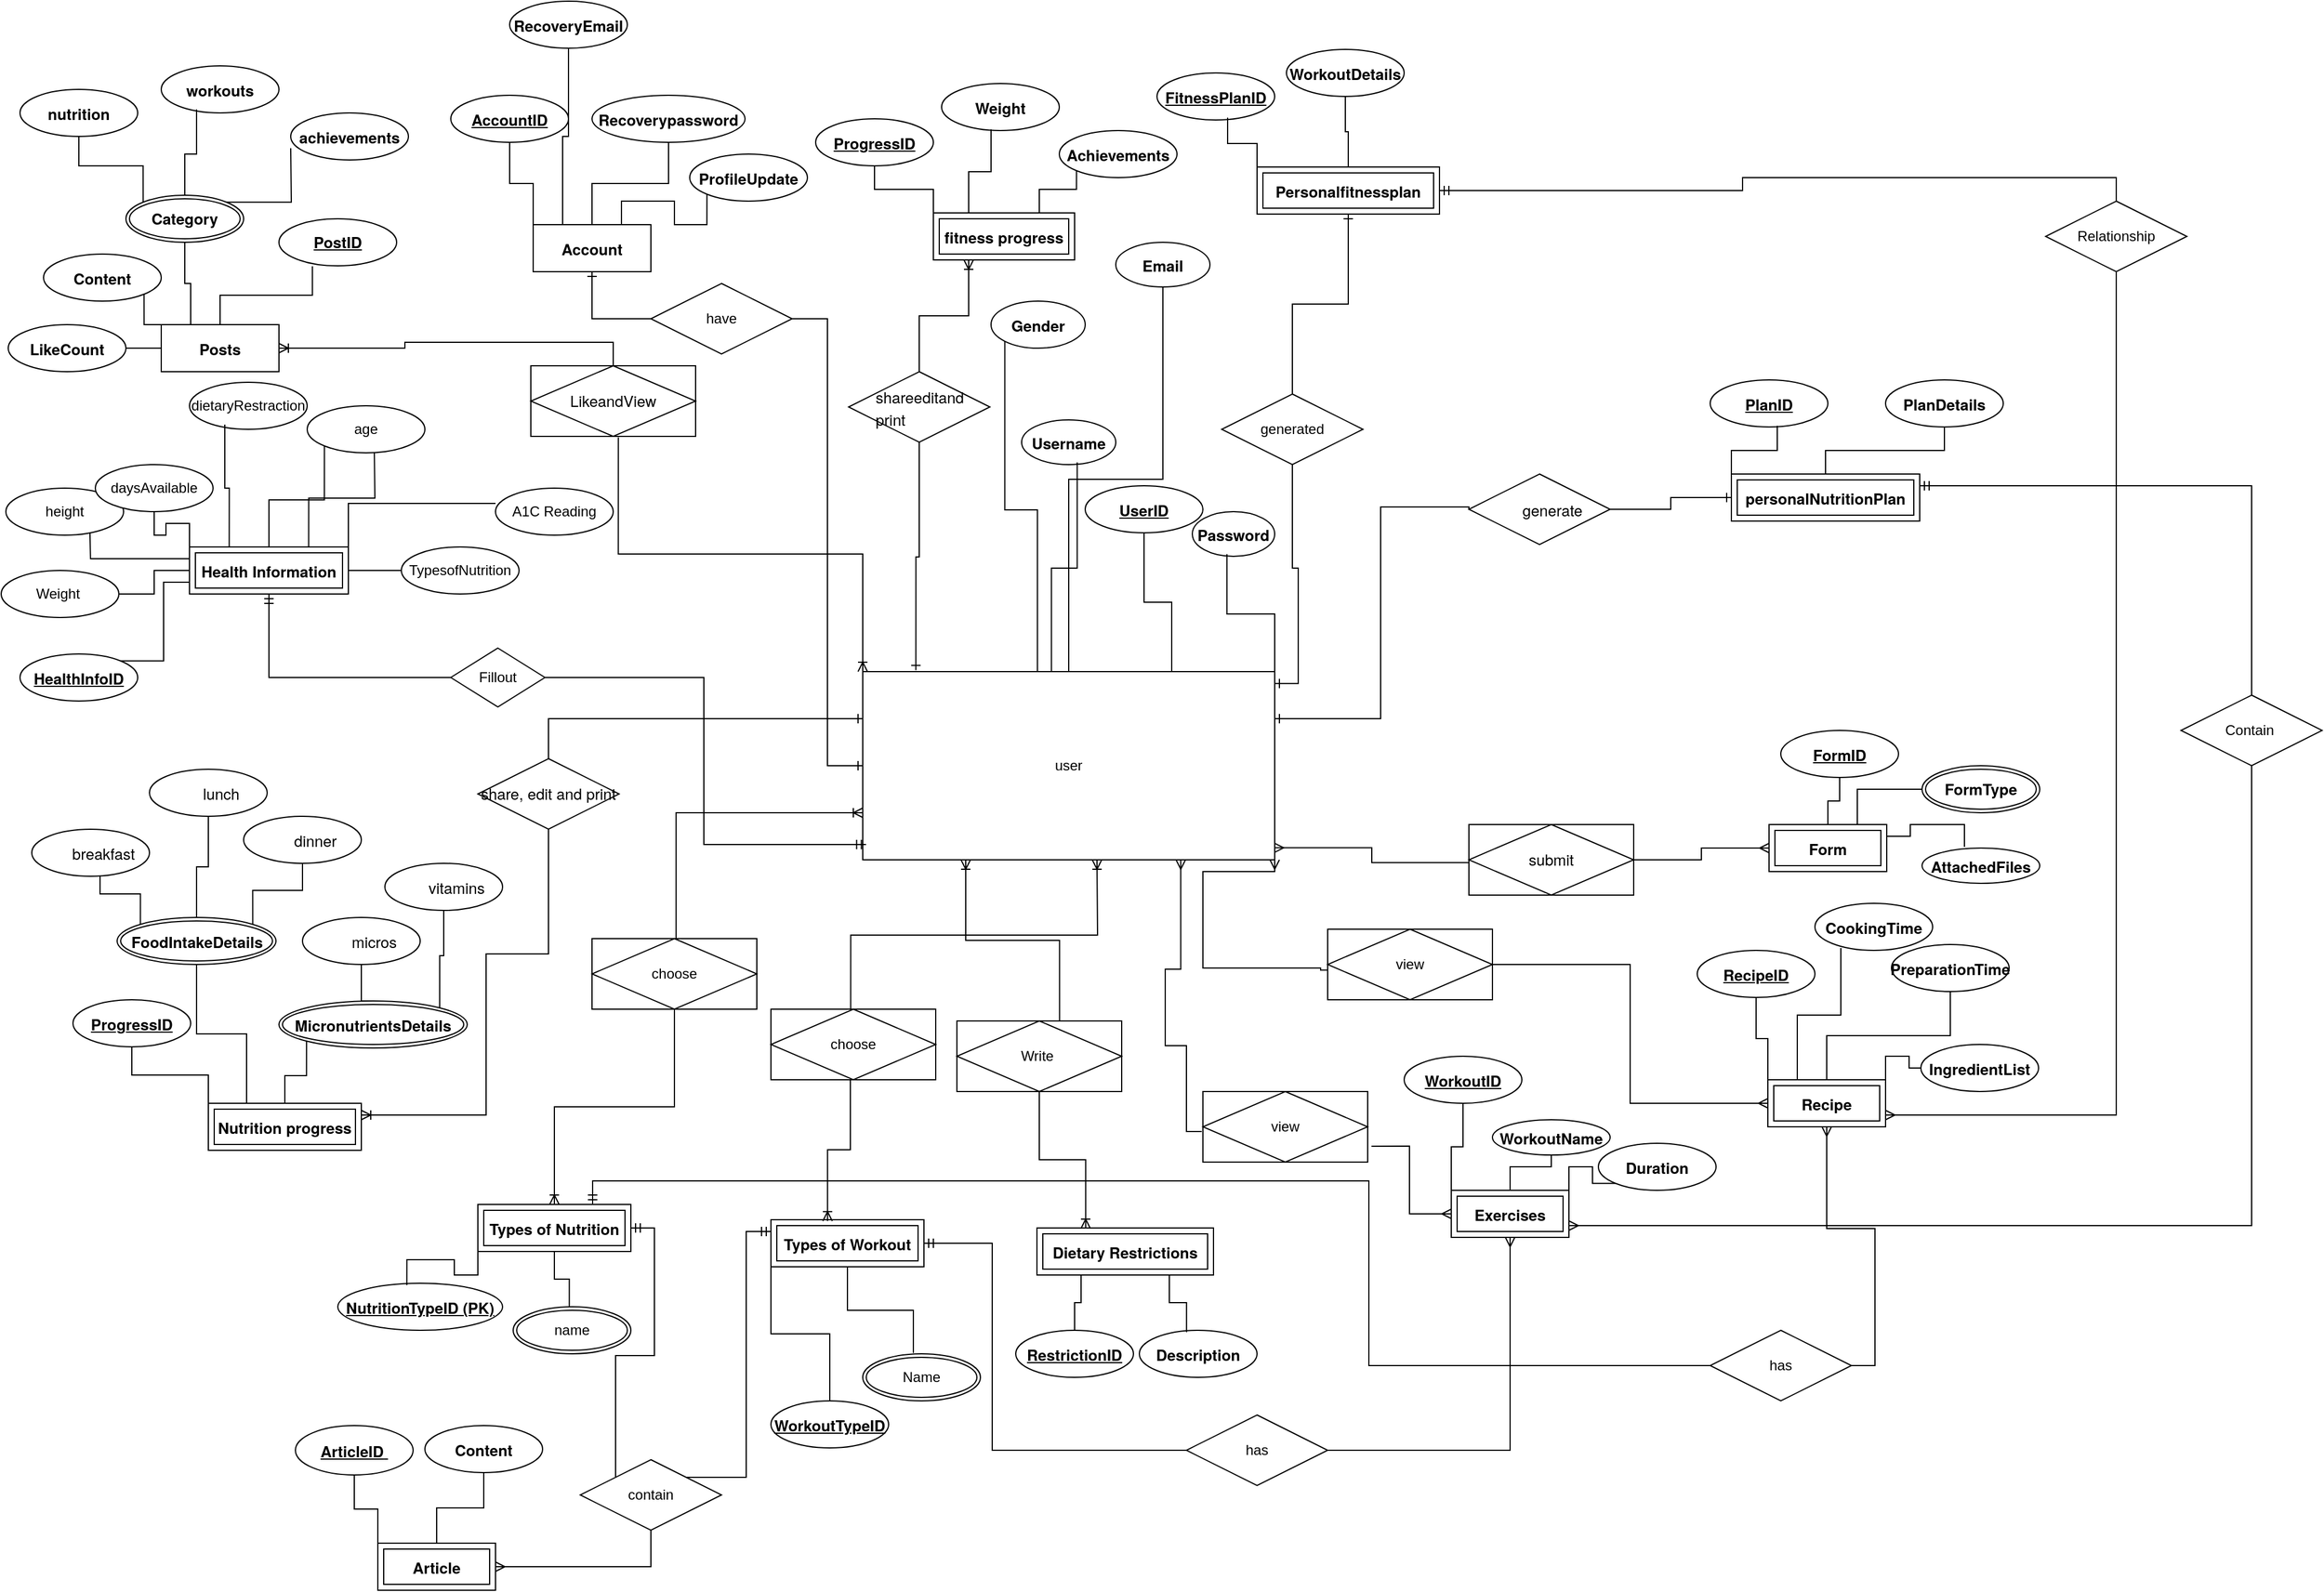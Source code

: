 <mxfile version="24.2.5" type="device">
  <diagram name="Page-1" id="DA_L7gIxfsma0G8jRVJv">
    <mxGraphModel dx="1804" dy="1717" grid="1" gridSize="10" guides="1" tooltips="1" connect="1" arrows="1" fold="1" page="1" pageScale="1" pageWidth="850" pageHeight="1100" math="0" shadow="0">
      <root>
        <mxCell id="0" />
        <mxCell id="1" parent="0" />
        <mxCell id="e1fa5iIgrvBEeiXZvAQY-6" style="edgeStyle=orthogonalEdgeStyle;rounded=0;orthogonalLoop=1;jettySize=auto;html=1;exitX=0.5;exitY=0;exitDx=0;exitDy=0;entryX=0.5;entryY=1;entryDx=0;entryDy=0;endArrow=none;endFill=0;" parent="1" source="e1fa5iIgrvBEeiXZvAQY-1" target="e1fa5iIgrvBEeiXZvAQY-2" edge="1">
          <mxGeometry relative="1" as="geometry" />
        </mxCell>
        <mxCell id="e1fa5iIgrvBEeiXZvAQY-189" style="edgeStyle=orthogonalEdgeStyle;rounded=0;orthogonalLoop=1;jettySize=auto;html=1;exitX=0.75;exitY=0;exitDx=0;exitDy=0;entryX=0.5;entryY=1;entryDx=0;entryDy=0;endArrow=none;endFill=0;" parent="1" source="e1fa5iIgrvBEeiXZvAQY-1" target="e1fa5iIgrvBEeiXZvAQY-10" edge="1">
          <mxGeometry relative="1" as="geometry" />
        </mxCell>
        <mxCell id="e1fa5iIgrvBEeiXZvAQY-1" value="user" style="whiteSpace=wrap;html=1;align=center;" parent="1" vertex="1">
          <mxGeometry x="150" y="170" width="350" height="160" as="geometry" />
        </mxCell>
        <mxCell id="e1fa5iIgrvBEeiXZvAQY-2" value="&lt;p style=&quot;margin: 0px; font-variant-numeric: normal; font-variant-east-asian: normal; font-variant-alternates: normal; font-kerning: auto; font-optical-sizing: auto; font-feature-settings: normal; font-variation-settings: normal; font-variant-position: normal; font-stretch: normal; font-size: 13px; line-height: normal; font-family: &amp;quot;Helvetica Neue&amp;quot;; text-align: start;&quot; class=&quot;p1&quot;&gt;&lt;b&gt;Email&lt;/b&gt;&lt;/p&gt;" style="ellipse;whiteSpace=wrap;html=1;align=center;" parent="1" vertex="1">
          <mxGeometry x="365" y="-195" width="80" height="38" as="geometry" />
        </mxCell>
        <mxCell id="e1fa5iIgrvBEeiXZvAQY-3" value="&lt;p style=&quot;margin: 0px; font-variant-numeric: normal; font-variant-east-asian: normal; font-variant-alternates: normal; font-kerning: auto; font-optical-sizing: auto; font-feature-settings: normal; font-variation-settings: normal; font-variant-position: normal; font-stretch: normal; font-size: 13px; line-height: normal; font-family: &amp;quot;Helvetica Neue&amp;quot;; text-align: start;&quot; class=&quot;p1&quot;&gt;&lt;b&gt;Username&lt;/b&gt;&lt;/p&gt;" style="ellipse;whiteSpace=wrap;html=1;align=center;" parent="1" vertex="1">
          <mxGeometry x="285" y="-44" width="80" height="38" as="geometry" />
        </mxCell>
        <mxCell id="e1fa5iIgrvBEeiXZvAQY-4" value="&lt;p style=&quot;margin: 0px; font-variant-numeric: normal; font-variant-east-asian: normal; font-variant-alternates: normal; font-kerning: auto; font-optical-sizing: auto; font-feature-settings: normal; font-variation-settings: normal; font-variant-position: normal; font-stretch: normal; font-size: 13px; line-height: normal; font-family: &amp;quot;Helvetica Neue&amp;quot;; text-align: start;&quot; class=&quot;p1&quot;&gt;&lt;b&gt;Password&lt;/b&gt;&lt;/p&gt;" style="ellipse;whiteSpace=wrap;html=1;align=center;" parent="1" vertex="1">
          <mxGeometry x="430" y="34" width="70" height="38" as="geometry" />
        </mxCell>
        <mxCell id="e1fa5iIgrvBEeiXZvAQY-5" value="&lt;p style=&quot;margin: 0px; font-variant-numeric: normal; font-variant-east-asian: normal; font-variant-alternates: normal; font-kerning: auto; font-optical-sizing: auto; font-feature-settings: normal; font-variation-settings: normal; font-variant-position: normal; font-stretch: normal; font-size: 13px; line-height: normal; font-family: &amp;quot;Helvetica Neue&amp;quot;; text-align: start;&quot; class=&quot;p1&quot;&gt;&lt;b&gt;Gender&lt;/b&gt;&lt;/p&gt;" style="ellipse;whiteSpace=wrap;html=1;align=center;" parent="1" vertex="1">
          <mxGeometry x="259" y="-145" width="80" height="40" as="geometry" />
        </mxCell>
        <mxCell id="e1fa5iIgrvBEeiXZvAQY-7" style="edgeStyle=orthogonalEdgeStyle;rounded=0;orthogonalLoop=1;jettySize=auto;html=1;exitX=0.458;exitY=-0.003;exitDx=0;exitDy=0;entryX=0.59;entryY=0.95;entryDx=0;entryDy=0;entryPerimeter=0;endArrow=none;endFill=0;exitPerimeter=0;" parent="1" source="e1fa5iIgrvBEeiXZvAQY-1" target="e1fa5iIgrvBEeiXZvAQY-3" edge="1">
          <mxGeometry relative="1" as="geometry" />
        </mxCell>
        <mxCell id="e1fa5iIgrvBEeiXZvAQY-8" style="edgeStyle=orthogonalEdgeStyle;rounded=0;orthogonalLoop=1;jettySize=auto;html=1;exitX=1;exitY=0;exitDx=0;exitDy=0;entryX=0.42;entryY=0.95;entryDx=0;entryDy=0;entryPerimeter=0;endArrow=none;endFill=0;" parent="1" source="e1fa5iIgrvBEeiXZvAQY-1" target="e1fa5iIgrvBEeiXZvAQY-4" edge="1">
          <mxGeometry relative="1" as="geometry" />
        </mxCell>
        <mxCell id="e1fa5iIgrvBEeiXZvAQY-10" value="&lt;p style=&quot;margin: 0px; font-variant-numeric: normal; font-variant-east-asian: normal; font-variant-alternates: normal; font-kerning: auto; font-optical-sizing: auto; font-feature-settings: normal; font-variation-settings: normal; font-variant-position: normal; font-stretch: normal; font-size: 13px; line-height: normal; font-family: &amp;quot;Helvetica Neue&amp;quot;; text-align: start;&quot; class=&quot;p1&quot;&gt;&lt;b&gt;UserID&lt;/b&gt;&lt;/p&gt;" style="ellipse;whiteSpace=wrap;html=1;align=center;fontStyle=4;" parent="1" vertex="1">
          <mxGeometry x="339" y="12" width="100" height="40" as="geometry" />
        </mxCell>
        <mxCell id="e1fa5iIgrvBEeiXZvAQY-23" style="edgeStyle=orthogonalEdgeStyle;rounded=0;orthogonalLoop=1;jettySize=auto;html=1;exitX=0;exitY=0;exitDx=0;exitDy=0;entryX=0.5;entryY=1;entryDx=0;entryDy=0;endArrow=none;endFill=0;" parent="1" source="e1fa5iIgrvBEeiXZvAQY-14" target="e1fa5iIgrvBEeiXZvAQY-22" edge="1">
          <mxGeometry relative="1" as="geometry" />
        </mxCell>
        <mxCell id="e1fa5iIgrvBEeiXZvAQY-25" style="edgeStyle=orthogonalEdgeStyle;rounded=0;orthogonalLoop=1;jettySize=auto;html=1;exitX=0.5;exitY=0;exitDx=0;exitDy=0;entryX=0;entryY=1;entryDx=0;entryDy=0;endArrow=none;endFill=0;" parent="1" source="e1fa5iIgrvBEeiXZvAQY-14" target="e1fa5iIgrvBEeiXZvAQY-19" edge="1">
          <mxGeometry relative="1" as="geometry" />
        </mxCell>
        <mxCell id="e1fa5iIgrvBEeiXZvAQY-28" style="edgeStyle=orthogonalEdgeStyle;rounded=0;orthogonalLoop=1;jettySize=auto;html=1;exitX=0;exitY=0.5;exitDx=0;exitDy=0;entryX=1;entryY=0.5;entryDx=0;entryDy=0;endArrow=none;endFill=0;" parent="1" source="e1fa5iIgrvBEeiXZvAQY-14" target="e1fa5iIgrvBEeiXZvAQY-20" edge="1">
          <mxGeometry relative="1" as="geometry" />
        </mxCell>
        <mxCell id="e1fa5iIgrvBEeiXZvAQY-29" style="edgeStyle=orthogonalEdgeStyle;rounded=0;orthogonalLoop=1;jettySize=auto;html=1;exitX=0;exitY=0.25;exitDx=0;exitDy=0;entryX=1;entryY=1;entryDx=0;entryDy=0;endArrow=none;endFill=0;" parent="1" source="e1fa5iIgrvBEeiXZvAQY-14" edge="1">
          <mxGeometry relative="1" as="geometry">
            <mxPoint x="-506.645" y="48.142" as="targetPoint" />
          </mxGeometry>
        </mxCell>
        <mxCell id="e1fa5iIgrvBEeiXZvAQY-30" style="edgeStyle=orthogonalEdgeStyle;rounded=0;orthogonalLoop=1;jettySize=auto;html=1;exitX=1;exitY=0.5;exitDx=0;exitDy=0;entryX=0;entryY=0.5;entryDx=0;entryDy=0;endArrow=none;endFill=0;" parent="1" source="e1fa5iIgrvBEeiXZvAQY-14" target="e1fa5iIgrvBEeiXZvAQY-16" edge="1">
          <mxGeometry relative="1" as="geometry" />
        </mxCell>
        <mxCell id="e1fa5iIgrvBEeiXZvAQY-39" style="edgeStyle=orthogonalEdgeStyle;rounded=0;orthogonalLoop=1;jettySize=auto;html=1;exitX=0.75;exitY=0;exitDx=0;exitDy=0;endArrow=none;endFill=0;" parent="1" source="e1fa5iIgrvBEeiXZvAQY-14" edge="1">
          <mxGeometry relative="1" as="geometry">
            <mxPoint x="-265" y="-20" as="targetPoint" />
          </mxGeometry>
        </mxCell>
        <mxCell id="e1fa5iIgrvBEeiXZvAQY-14" value="&lt;p style=&quot;margin: 0px; font-variant-numeric: normal; font-variant-east-asian: normal; font-variant-alternates: normal; font-kerning: auto; font-optical-sizing: auto; font-feature-settings: normal; font-variation-settings: normal; font-variant-position: normal; font-stretch: normal; font-size: 13px; line-height: normal; font-family: &amp;quot;Helvetica Neue&amp;quot;; text-align: start;&quot; class=&quot;p1&quot;&gt;&lt;b&gt;Health Information&lt;/b&gt;&lt;/p&gt;" style="shape=ext;margin=3;double=1;whiteSpace=wrap;html=1;align=center;" parent="1" vertex="1">
          <mxGeometry x="-422" y="64" width="135" height="40" as="geometry" />
        </mxCell>
        <mxCell id="e1fa5iIgrvBEeiXZvAQY-15" value="dietaryRestraction" style="ellipse;whiteSpace=wrap;html=1;align=center;" parent="1" vertex="1">
          <mxGeometry x="-422" y="-76" width="100" height="40" as="geometry" />
        </mxCell>
        <mxCell id="e1fa5iIgrvBEeiXZvAQY-16" value="TypesofNutrition" style="ellipse;whiteSpace=wrap;html=1;align=center;" parent="1" vertex="1">
          <mxGeometry x="-242" y="64" width="100" height="40" as="geometry" />
        </mxCell>
        <mxCell id="e1fa5iIgrvBEeiXZvAQY-17" value="A1C Reading" style="ellipse;whiteSpace=wrap;html=1;align=center;" parent="1" vertex="1">
          <mxGeometry x="-162" y="14" width="100" height="40" as="geometry" />
        </mxCell>
        <mxCell id="e1fa5iIgrvBEeiXZvAQY-19" value="age" style="ellipse;whiteSpace=wrap;html=1;align=center;" parent="1" vertex="1">
          <mxGeometry x="-322" y="-56" width="100" height="40" as="geometry" />
        </mxCell>
        <mxCell id="e1fa5iIgrvBEeiXZvAQY-20" value="Weight&amp;nbsp;" style="ellipse;whiteSpace=wrap;html=1;align=center;" parent="1" vertex="1">
          <mxGeometry x="-582" y="84" width="100" height="40" as="geometry" />
        </mxCell>
        <mxCell id="e1fa5iIgrvBEeiXZvAQY-21" value="height" style="ellipse;whiteSpace=wrap;html=1;align=center;" parent="1" vertex="1">
          <mxGeometry x="-578" y="14" width="100" height="40" as="geometry" />
        </mxCell>
        <mxCell id="e1fa5iIgrvBEeiXZvAQY-22" value="daysAvailable" style="ellipse;whiteSpace=wrap;html=1;align=center;" parent="1" vertex="1">
          <mxGeometry x="-502" y="-6" width="100" height="40" as="geometry" />
        </mxCell>
        <mxCell id="e1fa5iIgrvBEeiXZvAQY-24" style="edgeStyle=orthogonalEdgeStyle;rounded=0;orthogonalLoop=1;jettySize=auto;html=1;exitX=0.25;exitY=0;exitDx=0;exitDy=0;entryX=0.3;entryY=0.9;entryDx=0;entryDy=0;entryPerimeter=0;endArrow=none;endFill=0;" parent="1" source="e1fa5iIgrvBEeiXZvAQY-14" target="e1fa5iIgrvBEeiXZvAQY-15" edge="1">
          <mxGeometry relative="1" as="geometry" />
        </mxCell>
        <mxCell id="e1fa5iIgrvBEeiXZvAQY-32" style="edgeStyle=orthogonalEdgeStyle;rounded=0;orthogonalLoop=1;jettySize=auto;html=1;exitX=1;exitY=0;exitDx=0;exitDy=0;entryX=0;entryY=0.325;entryDx=0;entryDy=0;entryPerimeter=0;endArrow=none;endFill=0;" parent="1" source="e1fa5iIgrvBEeiXZvAQY-14" target="e1fa5iIgrvBEeiXZvAQY-17" edge="1">
          <mxGeometry relative="1" as="geometry" />
        </mxCell>
        <mxCell id="e1fa5iIgrvBEeiXZvAQY-35" style="edgeStyle=orthogonalEdgeStyle;rounded=0;orthogonalLoop=1;jettySize=auto;html=1;endArrow=ERmandOne;endFill=0;" parent="1" source="e1fa5iIgrvBEeiXZvAQY-34" target="e1fa5iIgrvBEeiXZvAQY-14" edge="1">
          <mxGeometry relative="1" as="geometry" />
        </mxCell>
        <mxCell id="e1fa5iIgrvBEeiXZvAQY-36" style="edgeStyle=orthogonalEdgeStyle;rounded=0;orthogonalLoop=1;jettySize=auto;html=1;entryX=0.008;entryY=0.919;entryDx=0;entryDy=0;endArrow=ERmandOne;endFill=0;exitX=1;exitY=0.5;exitDx=0;exitDy=0;entryPerimeter=0;" parent="1" source="e1fa5iIgrvBEeiXZvAQY-34" target="e1fa5iIgrvBEeiXZvAQY-1" edge="1">
          <mxGeometry relative="1" as="geometry" />
        </mxCell>
        <mxCell id="e1fa5iIgrvBEeiXZvAQY-34" value="Fillout" style="shape=rhombus;perimeter=rhombusPerimeter;whiteSpace=wrap;html=1;align=center;" parent="1" vertex="1">
          <mxGeometry x="-200" y="150" width="80" height="50" as="geometry" />
        </mxCell>
        <mxCell id="e1fa5iIgrvBEeiXZvAQY-38" value="&lt;p style=&quot;margin: 0px; font-variant-numeric: normal; font-variant-east-asian: normal; font-variant-alternates: normal; font-kerning: auto; font-optical-sizing: auto; font-feature-settings: normal; font-variation-settings: normal; font-variant-position: normal; font-stretch: normal; font-size: 13px; line-height: normal; font-family: &amp;quot;Helvetica Neue&amp;quot;; text-align: start;&quot; class=&quot;p1&quot;&gt;&lt;b&gt;Types of Nutrition&lt;/b&gt;&lt;/p&gt;" style="shape=ext;margin=3;double=1;whiteSpace=wrap;html=1;align=center;" parent="1" vertex="1">
          <mxGeometry x="-177" y="623" width="130" height="40" as="geometry" />
        </mxCell>
        <mxCell id="e1fa5iIgrvBEeiXZvAQY-201" style="edgeStyle=orthogonalEdgeStyle;rounded=0;orthogonalLoop=1;jettySize=auto;html=1;exitX=1;exitY=0;exitDx=0;exitDy=0;entryX=0;entryY=0.75;entryDx=0;entryDy=0;endArrow=none;endFill=0;" parent="1" source="e1fa5iIgrvBEeiXZvAQY-41" target="e1fa5iIgrvBEeiXZvAQY-14" edge="1">
          <mxGeometry relative="1" as="geometry" />
        </mxCell>
        <mxCell id="e1fa5iIgrvBEeiXZvAQY-41" value="&lt;p style=&quot;margin: 0px; font-variant-numeric: normal; font-variant-east-asian: normal; font-variant-alternates: normal; font-kerning: auto; font-optical-sizing: auto; font-feature-settings: normal; font-variation-settings: normal; font-variant-position: normal; font-stretch: normal; font-size: 13px; line-height: normal; font-family: &amp;quot;Helvetica Neue&amp;quot;; text-align: start;&quot; class=&quot;p1&quot;&gt;&lt;b&gt;HealthInfoID&lt;/b&gt;&lt;/p&gt;" style="ellipse;whiteSpace=wrap;html=1;align=center;fontStyle=4;" parent="1" vertex="1">
          <mxGeometry x="-566" y="155" width="100" height="40" as="geometry" />
        </mxCell>
        <mxCell id="e1fa5iIgrvBEeiXZvAQY-43" value="&lt;p style=&quot;margin: 0px; font-variant-numeric: normal; font-variant-east-asian: normal; font-variant-alternates: normal; font-kerning: auto; font-optical-sizing: auto; font-feature-settings: normal; font-variation-settings: normal; font-variant-position: normal; font-stretch: normal; font-size: 13px; line-height: normal; font-family: &amp;quot;Helvetica Neue&amp;quot;; text-align: start;&quot; class=&quot;p1&quot;&gt;&lt;b&gt;NutritionTypeID (PK)&lt;/b&gt;&lt;/p&gt;" style="ellipse;whiteSpace=wrap;html=1;align=center;fontStyle=4;" parent="1" vertex="1">
          <mxGeometry x="-296" y="690" width="140" height="40" as="geometry" />
        </mxCell>
        <mxCell id="e1fa5iIgrvBEeiXZvAQY-165" style="edgeStyle=orthogonalEdgeStyle;rounded=0;orthogonalLoop=1;jettySize=auto;html=1;exitX=0;exitY=1;exitDx=0;exitDy=0;entryX=0.5;entryY=0;entryDx=0;entryDy=0;endArrow=none;endFill=0;" parent="1" source="e1fa5iIgrvBEeiXZvAQY-47" target="e1fa5iIgrvBEeiXZvAQY-48" edge="1">
          <mxGeometry relative="1" as="geometry" />
        </mxCell>
        <mxCell id="e1fa5iIgrvBEeiXZvAQY-166" style="edgeStyle=orthogonalEdgeStyle;rounded=0;orthogonalLoop=1;jettySize=auto;html=1;exitX=0.5;exitY=1;exitDx=0;exitDy=0;entryX=0.43;entryY=-0.018;entryDx=0;entryDy=0;endArrow=none;endFill=0;entryPerimeter=0;" parent="1" source="e1fa5iIgrvBEeiXZvAQY-47" target="e1fa5iIgrvBEeiXZvAQY-223" edge="1">
          <mxGeometry relative="1" as="geometry">
            <mxPoint x="190.0" y="740" as="targetPoint" />
          </mxGeometry>
        </mxCell>
        <mxCell id="e1fa5iIgrvBEeiXZvAQY-47" value="&lt;p style=&quot;margin: 0px; font-variant-numeric: normal; font-variant-east-asian: normal; font-variant-alternates: normal; font-kerning: auto; font-optical-sizing: auto; font-feature-settings: normal; font-variation-settings: normal; font-variant-position: normal; font-stretch: normal; font-size: 13px; line-height: normal; font-family: &amp;quot;Helvetica Neue&amp;quot;; text-align: start;&quot; class=&quot;p1&quot;&gt;&lt;b&gt;Types of Workout&lt;/b&gt;&lt;/p&gt;" style="shape=ext;margin=3;double=1;whiteSpace=wrap;html=1;align=center;" parent="1" vertex="1">
          <mxGeometry x="72" y="636" width="130" height="40" as="geometry" />
        </mxCell>
        <mxCell id="e1fa5iIgrvBEeiXZvAQY-48" value="&lt;p style=&quot;margin: 0px; font-variant-numeric: normal; font-variant-east-asian: normal; font-variant-alternates: normal; font-kerning: auto; font-optical-sizing: auto; font-feature-settings: normal; font-variation-settings: normal; font-variant-position: normal; font-stretch: normal; font-size: 13px; line-height: normal; font-family: &amp;quot;Helvetica Neue&amp;quot;; text-align: start;&quot; class=&quot;p1&quot;&gt;&lt;b&gt;WorkoutTypeID&lt;/b&gt;&lt;/p&gt;" style="ellipse;whiteSpace=wrap;html=1;align=center;fontStyle=4;" parent="1" vertex="1">
          <mxGeometry x="72" y="790" width="100" height="40" as="geometry" />
        </mxCell>
        <mxCell id="e1fa5iIgrvBEeiXZvAQY-54" style="edgeStyle=orthogonalEdgeStyle;rounded=0;orthogonalLoop=1;jettySize=auto;html=1;exitX=0;exitY=0;exitDx=0;exitDy=0;entryX=0.5;entryY=1;entryDx=0;entryDy=0;endArrow=none;endFill=0;" parent="1" source="e1fa5iIgrvBEeiXZvAQY-52" target="e1fa5iIgrvBEeiXZvAQY-53" edge="1">
          <mxGeometry relative="1" as="geometry" />
        </mxCell>
        <mxCell id="e1fa5iIgrvBEeiXZvAQY-56" style="edgeStyle=orthogonalEdgeStyle;rounded=0;orthogonalLoop=1;jettySize=auto;html=1;exitX=0.5;exitY=0;exitDx=0;exitDy=0;entryX=0.5;entryY=1;entryDx=0;entryDy=0;endArrow=none;endFill=0;" parent="1" source="e1fa5iIgrvBEeiXZvAQY-52" target="e1fa5iIgrvBEeiXZvAQY-55" edge="1">
          <mxGeometry relative="1" as="geometry" />
        </mxCell>
        <mxCell id="e1fa5iIgrvBEeiXZvAQY-58" style="edgeStyle=orthogonalEdgeStyle;rounded=0;orthogonalLoop=1;jettySize=auto;html=1;exitX=1;exitY=0;exitDx=0;exitDy=0;entryX=0;entryY=1;entryDx=0;entryDy=0;endArrow=none;endFill=0;" parent="1" source="e1fa5iIgrvBEeiXZvAQY-52" target="e1fa5iIgrvBEeiXZvAQY-57" edge="1">
          <mxGeometry relative="1" as="geometry" />
        </mxCell>
        <mxCell id="e1fa5iIgrvBEeiXZvAQY-52" value="&lt;p style=&quot;margin: 0px; font-variant-numeric: normal; font-variant-east-asian: normal; font-variant-alternates: normal; font-kerning: auto; font-optical-sizing: auto; font-feature-settings: normal; font-variation-settings: normal; font-variant-position: normal; font-stretch: normal; font-size: 13px; line-height: normal; font-family: &amp;quot;Helvetica Neue&amp;quot;; text-align: start;&quot; class=&quot;p1&quot;&gt;&lt;b&gt;Exercises&lt;/b&gt;&lt;/p&gt;" style="shape=ext;margin=3;double=1;whiteSpace=wrap;html=1;align=center;" parent="1" vertex="1">
          <mxGeometry x="650" y="611" width="100" height="40" as="geometry" />
        </mxCell>
        <mxCell id="e1fa5iIgrvBEeiXZvAQY-53" value="&lt;p style=&quot;margin: 0px; font-variant-numeric: normal; font-variant-east-asian: normal; font-variant-alternates: normal; font-kerning: auto; font-optical-sizing: auto; font-feature-settings: normal; font-variation-settings: normal; font-variant-position: normal; font-stretch: normal; font-size: 13px; line-height: normal; font-family: &amp;quot;Helvetica Neue&amp;quot;; text-align: start;&quot; class=&quot;p1&quot;&gt;&lt;b&gt;WorkoutID&lt;/b&gt;&lt;/p&gt;" style="ellipse;whiteSpace=wrap;html=1;align=center;fontStyle=4;" parent="1" vertex="1">
          <mxGeometry x="610" y="497" width="100" height="40" as="geometry" />
        </mxCell>
        <mxCell id="e1fa5iIgrvBEeiXZvAQY-55" value="&lt;p style=&quot;margin: 0px; font-variant-numeric: normal; font-variant-east-asian: normal; font-variant-alternates: normal; font-kerning: auto; font-optical-sizing: auto; font-feature-settings: normal; font-variation-settings: normal; font-variant-position: normal; font-stretch: normal; font-size: 13px; line-height: normal; font-family: &amp;quot;Helvetica Neue&amp;quot;; text-align: start;&quot; class=&quot;p1&quot;&gt;&lt;b&gt;WorkoutName&lt;/b&gt;&lt;/p&gt;" style="ellipse;whiteSpace=wrap;html=1;align=center;" parent="1" vertex="1">
          <mxGeometry x="685" y="551" width="100" height="30" as="geometry" />
        </mxCell>
        <mxCell id="e1fa5iIgrvBEeiXZvAQY-57" value="&lt;p style=&quot;margin: 0px; font-variant-numeric: normal; font-variant-east-asian: normal; font-variant-alternates: normal; font-kerning: auto; font-optical-sizing: auto; font-feature-settings: normal; font-variation-settings: normal; font-variant-position: normal; font-stretch: normal; font-size: 13px; line-height: normal; font-family: &amp;quot;Helvetica Neue&amp;quot;; text-align: start;&quot; class=&quot;p1&quot;&gt;&lt;b&gt;Duration&lt;/b&gt;&lt;/p&gt;" style="ellipse;whiteSpace=wrap;html=1;align=center;" parent="1" vertex="1">
          <mxGeometry x="775" y="571" width="100" height="40" as="geometry" />
        </mxCell>
        <mxCell id="e1fa5iIgrvBEeiXZvAQY-61" style="edgeStyle=orthogonalEdgeStyle;rounded=0;orthogonalLoop=1;jettySize=auto;html=1;exitX=0;exitY=0;exitDx=0;exitDy=0;entryX=0.5;entryY=1;entryDx=0;entryDy=0;endArrow=none;endFill=0;" parent="1" source="e1fa5iIgrvBEeiXZvAQY-59" target="e1fa5iIgrvBEeiXZvAQY-60" edge="1">
          <mxGeometry relative="1" as="geometry" />
        </mxCell>
        <mxCell id="e1fa5iIgrvBEeiXZvAQY-67" style="edgeStyle=orthogonalEdgeStyle;rounded=0;orthogonalLoop=1;jettySize=auto;html=1;exitX=1;exitY=0;exitDx=0;exitDy=0;endArrow=none;endFill=0;" parent="1" source="e1fa5iIgrvBEeiXZvAQY-59" target="e1fa5iIgrvBEeiXZvAQY-64" edge="1">
          <mxGeometry relative="1" as="geometry" />
        </mxCell>
        <mxCell id="e1fa5iIgrvBEeiXZvAQY-68" style="edgeStyle=orthogonalEdgeStyle;rounded=0;orthogonalLoop=1;jettySize=auto;html=1;exitX=0.5;exitY=0;exitDx=0;exitDy=0;endArrow=none;endFill=0;" parent="1" source="e1fa5iIgrvBEeiXZvAQY-59" target="e1fa5iIgrvBEeiXZvAQY-63" edge="1">
          <mxGeometry relative="1" as="geometry" />
        </mxCell>
        <mxCell id="e1fa5iIgrvBEeiXZvAQY-59" value="&lt;p style=&quot;margin: 0px; font-variant-numeric: normal; font-variant-east-asian: normal; font-variant-alternates: normal; font-kerning: auto; font-optical-sizing: auto; font-feature-settings: normal; font-variation-settings: normal; font-variant-position: normal; font-stretch: normal; font-size: 13px; line-height: normal; font-family: &amp;quot;Helvetica Neue&amp;quot;; text-align: start;&quot; class=&quot;p1&quot;&gt;&lt;b&gt;Recipe&lt;/b&gt;&lt;/p&gt;" style="shape=ext;margin=3;double=1;whiteSpace=wrap;html=1;align=center;" parent="1" vertex="1">
          <mxGeometry x="919" y="517" width="100" height="40" as="geometry" />
        </mxCell>
        <mxCell id="e1fa5iIgrvBEeiXZvAQY-60" value="&lt;p style=&quot;margin: 0px; font-variant-numeric: normal; font-variant-east-asian: normal; font-variant-alternates: normal; font-kerning: auto; font-optical-sizing: auto; font-feature-settings: normal; font-variation-settings: normal; font-variant-position: normal; font-stretch: normal; font-size: 13px; line-height: normal; font-family: &amp;quot;Helvetica Neue&amp;quot;; text-align: start;&quot; class=&quot;p1&quot;&gt;&lt;b&gt;RecipeID&lt;/b&gt;&lt;/p&gt;" style="ellipse;whiteSpace=wrap;html=1;align=center;fontStyle=4;" parent="1" vertex="1">
          <mxGeometry x="859" y="407" width="100" height="40" as="geometry" />
        </mxCell>
        <mxCell id="e1fa5iIgrvBEeiXZvAQY-63" value="&lt;p style=&quot;margin: 0px; font-variant-numeric: normal; font-variant-east-asian: normal; font-variant-alternates: normal; font-kerning: auto; font-optical-sizing: auto; font-feature-settings: normal; font-variation-settings: normal; font-variant-position: normal; font-stretch: normal; font-size: 13px; line-height: normal; font-family: &amp;quot;Helvetica Neue&amp;quot;; text-align: start;&quot; class=&quot;p1&quot;&gt;&lt;b&gt;PreparationTime&lt;/b&gt;&lt;/p&gt;" style="ellipse;whiteSpace=wrap;html=1;align=center;" parent="1" vertex="1">
          <mxGeometry x="1024" y="402" width="100" height="40" as="geometry" />
        </mxCell>
        <mxCell id="e1fa5iIgrvBEeiXZvAQY-64" value="&lt;p style=&quot;margin: 0px; font-variant-numeric: normal; font-variant-east-asian: normal; font-variant-alternates: normal; font-kerning: auto; font-optical-sizing: auto; font-feature-settings: normal; font-variation-settings: normal; font-variant-position: normal; font-stretch: normal; font-size: 13px; line-height: normal; font-family: &amp;quot;Helvetica Neue&amp;quot;; text-align: start;&quot; class=&quot;p1&quot;&gt;&lt;b&gt;IngredientList&lt;/b&gt;&lt;/p&gt;" style="ellipse;whiteSpace=wrap;html=1;align=center;" parent="1" vertex="1">
          <mxGeometry x="1049" y="487" width="100" height="40" as="geometry" />
        </mxCell>
        <mxCell id="e1fa5iIgrvBEeiXZvAQY-65" value="&lt;p style=&quot;margin: 0px; font-variant-numeric: normal; font-variant-east-asian: normal; font-variant-alternates: normal; font-kerning: auto; font-optical-sizing: auto; font-feature-settings: normal; font-variation-settings: normal; font-variant-position: normal; font-stretch: normal; font-size: 13px; line-height: normal; font-family: &amp;quot;Helvetica Neue&amp;quot;; text-align: start;&quot; class=&quot;p1&quot;&gt;&lt;b&gt;CookingTime&lt;/b&gt;&lt;/p&gt;" style="ellipse;whiteSpace=wrap;html=1;align=center;" parent="1" vertex="1">
          <mxGeometry x="959" y="367" width="100" height="40" as="geometry" />
        </mxCell>
        <mxCell id="e1fa5iIgrvBEeiXZvAQY-66" style="edgeStyle=orthogonalEdgeStyle;rounded=0;orthogonalLoop=1;jettySize=auto;html=1;exitX=0.25;exitY=0;exitDx=0;exitDy=0;entryX=0.22;entryY=0.95;entryDx=0;entryDy=0;entryPerimeter=0;endArrow=none;endFill=0;" parent="1" source="e1fa5iIgrvBEeiXZvAQY-59" target="e1fa5iIgrvBEeiXZvAQY-65" edge="1">
          <mxGeometry relative="1" as="geometry" />
        </mxCell>
        <mxCell id="e1fa5iIgrvBEeiXZvAQY-73" style="edgeStyle=orthogonalEdgeStyle;rounded=0;orthogonalLoop=1;jettySize=auto;html=1;exitX=0.5;exitY=0;exitDx=0;exitDy=0;endArrow=none;endFill=0;" parent="1" source="e1fa5iIgrvBEeiXZvAQY-69" target="e1fa5iIgrvBEeiXZvAQY-70" edge="1">
          <mxGeometry relative="1" as="geometry" />
        </mxCell>
        <mxCell id="e1fa5iIgrvBEeiXZvAQY-69" value="&lt;p style=&quot;margin: 0px; font-variant-numeric: normal; font-variant-east-asian: normal; font-variant-alternates: normal; font-kerning: auto; font-optical-sizing: auto; font-feature-settings: normal; font-variation-settings: normal; font-variant-position: normal; font-stretch: normal; font-size: 13px; line-height: normal; font-family: &amp;quot;Helvetica Neue&amp;quot;; text-align: start;&quot; class=&quot;p1&quot;&gt;&lt;b&gt;personalNutritionPlan&lt;/b&gt;&lt;/p&gt;" style="shape=ext;margin=3;double=1;whiteSpace=wrap;html=1;align=center;" parent="1" vertex="1">
          <mxGeometry x="888" y="2" width="160" height="40" as="geometry" />
        </mxCell>
        <mxCell id="e1fa5iIgrvBEeiXZvAQY-70" value="&lt;p style=&quot;margin: 0px; font-variant-numeric: normal; font-variant-east-asian: normal; font-variant-alternates: normal; font-kerning: auto; font-optical-sizing: auto; font-feature-settings: normal; font-variation-settings: normal; font-variant-position: normal; font-stretch: normal; font-size: 13px; line-height: normal; font-family: &amp;quot;Helvetica Neue&amp;quot;; text-align: start;&quot; class=&quot;p1&quot;&gt;&lt;b&gt;PlanDetails&lt;/b&gt;&lt;/p&gt;" style="ellipse;whiteSpace=wrap;html=1;align=center;" parent="1" vertex="1">
          <mxGeometry x="1019" y="-78" width="100" height="40" as="geometry" />
        </mxCell>
        <mxCell id="e1fa5iIgrvBEeiXZvAQY-71" value="&lt;p style=&quot;margin: 0px; font-variant-numeric: normal; font-variant-east-asian: normal; font-variant-alternates: normal; font-kerning: auto; font-optical-sizing: auto; font-feature-settings: normal; font-variation-settings: normal; font-variant-position: normal; font-stretch: normal; font-size: 13px; line-height: normal; font-family: &amp;quot;Helvetica Neue&amp;quot;; text-align: start;&quot; class=&quot;p1&quot;&gt;&lt;b&gt;PlanID&lt;/b&gt;&lt;/p&gt;" style="ellipse;whiteSpace=wrap;html=1;align=center;fontStyle=4;" parent="1" vertex="1">
          <mxGeometry x="870" y="-78" width="100" height="40" as="geometry" />
        </mxCell>
        <mxCell id="e1fa5iIgrvBEeiXZvAQY-72" style="edgeStyle=orthogonalEdgeStyle;rounded=0;orthogonalLoop=1;jettySize=auto;html=1;exitX=0;exitY=0;exitDx=0;exitDy=0;entryX=0.57;entryY=0.975;entryDx=0;entryDy=0;entryPerimeter=0;endArrow=none;endFill=0;" parent="1" source="e1fa5iIgrvBEeiXZvAQY-69" target="e1fa5iIgrvBEeiXZvAQY-71" edge="1">
          <mxGeometry relative="1" as="geometry" />
        </mxCell>
        <mxCell id="e1fa5iIgrvBEeiXZvAQY-78" style="edgeStyle=orthogonalEdgeStyle;rounded=0;orthogonalLoop=1;jettySize=auto;html=1;exitX=0.5;exitY=0;exitDx=0;exitDy=0;endArrow=none;endFill=0;" parent="1" source="e1fa5iIgrvBEeiXZvAQY-74" target="e1fa5iIgrvBEeiXZvAQY-76" edge="1">
          <mxGeometry relative="1" as="geometry" />
        </mxCell>
        <mxCell id="e1fa5iIgrvBEeiXZvAQY-74" value="&lt;p style=&quot;margin: 0px; font-variant-numeric: normal; font-variant-east-asian: normal; font-variant-alternates: normal; font-kerning: auto; font-optical-sizing: auto; font-feature-settings: normal; font-variation-settings: normal; font-variant-position: normal; font-stretch: normal; font-size: 13px; line-height: normal; font-family: &amp;quot;Helvetica Neue&amp;quot;; text-align: start;&quot; class=&quot;p1&quot;&gt;&lt;b&gt;Personalfitnessplan&lt;/b&gt;&lt;/p&gt;" style="shape=ext;margin=3;double=1;whiteSpace=wrap;html=1;align=center;" parent="1" vertex="1">
          <mxGeometry x="485" y="-259" width="155" height="40" as="geometry" />
        </mxCell>
        <mxCell id="e1fa5iIgrvBEeiXZvAQY-75" value="&lt;p style=&quot;margin: 0px; font-variant-numeric: normal; font-variant-east-asian: normal; font-variant-alternates: normal; font-kerning: auto; font-optical-sizing: auto; font-feature-settings: normal; font-variation-settings: normal; font-variant-position: normal; font-stretch: normal; font-size: 13px; line-height: normal; font-family: &amp;quot;Helvetica Neue&amp;quot;; text-align: start;&quot; class=&quot;p1&quot;&gt;&lt;b&gt;FitnessPlanID&lt;/b&gt;&lt;/p&gt;" style="ellipse;whiteSpace=wrap;html=1;align=center;fontStyle=4;" parent="1" vertex="1">
          <mxGeometry x="400" y="-339" width="100" height="40" as="geometry" />
        </mxCell>
        <mxCell id="e1fa5iIgrvBEeiXZvAQY-76" value="&lt;p style=&quot;margin: 0px; font-variant-numeric: normal; font-variant-east-asian: normal; font-variant-alternates: normal; font-kerning: auto; font-optical-sizing: auto; font-feature-settings: normal; font-variation-settings: normal; font-variant-position: normal; font-stretch: normal; font-size: 13px; line-height: normal; font-family: &amp;quot;Helvetica Neue&amp;quot;; text-align: start;&quot; class=&quot;p1&quot;&gt;&lt;b&gt;WorkoutDetails&lt;/b&gt;&lt;/p&gt;" style="ellipse;whiteSpace=wrap;html=1;align=center;" parent="1" vertex="1">
          <mxGeometry x="510" y="-359" width="100" height="40" as="geometry" />
        </mxCell>
        <mxCell id="e1fa5iIgrvBEeiXZvAQY-77" style="edgeStyle=orthogonalEdgeStyle;rounded=0;orthogonalLoop=1;jettySize=auto;html=1;exitX=0;exitY=0;exitDx=0;exitDy=0;entryX=0.6;entryY=0.95;entryDx=0;entryDy=0;entryPerimeter=0;endArrow=none;endFill=0;" parent="1" source="e1fa5iIgrvBEeiXZvAQY-74" target="e1fa5iIgrvBEeiXZvAQY-75" edge="1">
          <mxGeometry relative="1" as="geometry" />
        </mxCell>
        <mxCell id="e1fa5iIgrvBEeiXZvAQY-175" style="edgeStyle=orthogonalEdgeStyle;rounded=0;orthogonalLoop=1;jettySize=auto;html=1;exitX=0.25;exitY=1;exitDx=0;exitDy=0;entryX=0.5;entryY=0;entryDx=0;entryDy=0;endArrow=none;endFill=0;" parent="1" source="e1fa5iIgrvBEeiXZvAQY-79" target="e1fa5iIgrvBEeiXZvAQY-81" edge="1">
          <mxGeometry relative="1" as="geometry" />
        </mxCell>
        <mxCell id="e1fa5iIgrvBEeiXZvAQY-79" value="&lt;p style=&quot;margin: 0px; font-variant-numeric: normal; font-variant-east-asian: normal; font-variant-alternates: normal; font-kerning: auto; font-optical-sizing: auto; font-feature-settings: normal; font-variation-settings: normal; font-variant-position: normal; font-stretch: normal; font-size: 13px; line-height: normal; font-family: &amp;quot;Helvetica Neue&amp;quot;; text-align: start;&quot; class=&quot;p1&quot;&gt;&lt;b&gt;Dietary Restrictions&lt;/b&gt;&lt;/p&gt;" style="shape=ext;margin=3;double=1;whiteSpace=wrap;html=1;align=center;" parent="1" vertex="1">
          <mxGeometry x="298" y="643" width="150" height="40" as="geometry" />
        </mxCell>
        <mxCell id="e1fa5iIgrvBEeiXZvAQY-80" value="&lt;p style=&quot;margin: 0px; font-variant-numeric: normal; font-variant-east-asian: normal; font-variant-alternates: normal; font-kerning: auto; font-optical-sizing: auto; font-feature-settings: normal; font-variation-settings: normal; font-variant-position: normal; font-stretch: normal; font-size: 13px; line-height: normal; font-family: &amp;quot;Helvetica Neue&amp;quot;; text-align: start;&quot; class=&quot;p1&quot;&gt;&lt;b&gt;Description&lt;/b&gt;&lt;/p&gt;" style="ellipse;whiteSpace=wrap;html=1;align=center;" parent="1" vertex="1">
          <mxGeometry x="385" y="730" width="100" height="40" as="geometry" />
        </mxCell>
        <mxCell id="e1fa5iIgrvBEeiXZvAQY-81" value="&lt;p style=&quot;margin: 0px; font-variant-numeric: normal; font-variant-east-asian: normal; font-variant-alternates: normal; font-kerning: auto; font-optical-sizing: auto; font-feature-settings: normal; font-variation-settings: normal; font-variant-position: normal; font-stretch: normal; font-size: 13px; line-height: normal; font-family: &amp;quot;Helvetica Neue&amp;quot;; text-align: start;&quot; class=&quot;p1&quot;&gt;&lt;b&gt;RestrictionID&lt;/b&gt;&lt;/p&gt;" style="ellipse;whiteSpace=wrap;html=1;align=center;fontStyle=4;" parent="1" vertex="1">
          <mxGeometry x="280" y="730" width="100" height="40" as="geometry" />
        </mxCell>
        <mxCell id="e1fa5iIgrvBEeiXZvAQY-93" style="edgeStyle=orthogonalEdgeStyle;rounded=0;orthogonalLoop=1;jettySize=auto;html=1;exitX=0.5;exitY=0;exitDx=0;exitDy=0;endArrow=none;endFill=0;" parent="1" source="e1fa5iIgrvBEeiXZvAQY-89" target="e1fa5iIgrvBEeiXZvAQY-90" edge="1">
          <mxGeometry relative="1" as="geometry" />
        </mxCell>
        <mxCell id="e1fa5iIgrvBEeiXZvAQY-113" style="edgeStyle=orthogonalEdgeStyle;rounded=0;orthogonalLoop=1;jettySize=auto;html=1;exitX=0.75;exitY=0;exitDx=0;exitDy=0;entryX=0;entryY=0.5;entryDx=0;entryDy=0;endArrow=none;endFill=0;" parent="1" source="e1fa5iIgrvBEeiXZvAQY-89" target="e1fa5iIgrvBEeiXZvAQY-112" edge="1">
          <mxGeometry relative="1" as="geometry" />
        </mxCell>
        <mxCell id="e1fa5iIgrvBEeiXZvAQY-89" value="&lt;p style=&quot;margin: 0px; font-variant-numeric: normal; font-variant-east-asian: normal; font-variant-alternates: normal; font-kerning: auto; font-optical-sizing: auto; font-feature-settings: normal; font-variation-settings: normal; font-variant-position: normal; font-stretch: normal; font-size: 13px; line-height: normal; font-family: &amp;quot;Helvetica Neue&amp;quot;; text-align: start;&quot; class=&quot;p1&quot;&gt;&lt;b&gt;Form&lt;/b&gt;&lt;/p&gt;" style="shape=ext;margin=3;double=1;whiteSpace=wrap;html=1;align=center;" parent="1" vertex="1">
          <mxGeometry x="920" y="300" width="100" height="40" as="geometry" />
        </mxCell>
        <mxCell id="e1fa5iIgrvBEeiXZvAQY-90" value="&lt;p style=&quot;margin: 0px; font-variant-numeric: normal; font-variant-east-asian: normal; font-variant-alternates: normal; font-kerning: auto; font-optical-sizing: auto; font-feature-settings: normal; font-variation-settings: normal; font-variant-position: normal; font-stretch: normal; font-size: 13px; line-height: normal; font-family: &amp;quot;Helvetica Neue&amp;quot;; text-align: start;&quot; class=&quot;p1&quot;&gt;&lt;b&gt;FormID&lt;/b&gt;&lt;/p&gt;" style="ellipse;whiteSpace=wrap;html=1;align=center;fontStyle=4;" parent="1" vertex="1">
          <mxGeometry x="930" y="220" width="100" height="40" as="geometry" />
        </mxCell>
        <mxCell id="e1fa5iIgrvBEeiXZvAQY-92" value="&lt;p style=&quot;margin: 0px; font-variant-numeric: normal; font-variant-east-asian: normal; font-variant-alternates: normal; font-kerning: auto; font-optical-sizing: auto; font-feature-settings: normal; font-variation-settings: normal; font-variant-position: normal; font-stretch: normal; font-size: 13px; line-height: normal; font-family: &amp;quot;Helvetica Neue&amp;quot;; text-align: start;&quot; class=&quot;p1&quot;&gt;&lt;b&gt;AttachedFiles&lt;/b&gt;&lt;/p&gt;" style="ellipse;whiteSpace=wrap;html=1;align=center;" parent="1" vertex="1">
          <mxGeometry x="1050" y="320" width="100" height="30" as="geometry" />
        </mxCell>
        <mxCell id="e1fa5iIgrvBEeiXZvAQY-95" style="edgeStyle=orthogonalEdgeStyle;rounded=0;orthogonalLoop=1;jettySize=auto;html=1;exitX=1;exitY=0.25;exitDx=0;exitDy=0;entryX=0.36;entryY=-0.033;entryDx=0;entryDy=0;entryPerimeter=0;endArrow=none;endFill=0;" parent="1" source="e1fa5iIgrvBEeiXZvAQY-89" target="e1fa5iIgrvBEeiXZvAQY-92" edge="1">
          <mxGeometry relative="1" as="geometry" />
        </mxCell>
        <mxCell id="e1fa5iIgrvBEeiXZvAQY-108" style="edgeStyle=orthogonalEdgeStyle;rounded=0;orthogonalLoop=1;jettySize=auto;html=1;exitX=0;exitY=0.5;exitDx=0;exitDy=0;endArrow=none;endFill=0;" parent="1" source="e1fa5iIgrvBEeiXZvAQY-96" target="e1fa5iIgrvBEeiXZvAQY-97" edge="1">
          <mxGeometry relative="1" as="geometry" />
        </mxCell>
        <mxCell id="e1fa5iIgrvBEeiXZvAQY-109" style="edgeStyle=orthogonalEdgeStyle;rounded=0;orthogonalLoop=1;jettySize=auto;html=1;exitX=0;exitY=0;exitDx=0;exitDy=0;entryX=1;entryY=1;entryDx=0;entryDy=0;endArrow=none;endFill=0;" parent="1" source="e1fa5iIgrvBEeiXZvAQY-96" target="e1fa5iIgrvBEeiXZvAQY-99" edge="1">
          <mxGeometry relative="1" as="geometry" />
        </mxCell>
        <mxCell id="e1fa5iIgrvBEeiXZvAQY-110" style="edgeStyle=orthogonalEdgeStyle;rounded=0;orthogonalLoop=1;jettySize=auto;html=1;exitX=0.25;exitY=0;exitDx=0;exitDy=0;endArrow=none;endFill=0;" parent="1" source="e1fa5iIgrvBEeiXZvAQY-96" target="e1fa5iIgrvBEeiXZvAQY-101" edge="1">
          <mxGeometry relative="1" as="geometry" />
        </mxCell>
        <mxCell id="e1fa5iIgrvBEeiXZvAQY-96" value="&lt;p style=&quot;margin: 0px; font-variant-numeric: normal; font-variant-east-asian: normal; font-variant-alternates: normal; font-kerning: auto; font-optical-sizing: auto; font-feature-settings: normal; font-variation-settings: normal; font-variant-position: normal; font-stretch: normal; font-size: 13px; line-height: normal; font-family: &amp;quot;Helvetica Neue&amp;quot;; text-align: start;&quot; class=&quot;p1&quot;&gt;&lt;b&gt;Posts&lt;/b&gt;&lt;/p&gt;" style="whiteSpace=wrap;html=1;align=center;" parent="1" vertex="1">
          <mxGeometry x="-446" y="-125" width="100" height="40" as="geometry" />
        </mxCell>
        <mxCell id="e1fa5iIgrvBEeiXZvAQY-97" value="&lt;p style=&quot;margin: 0px; font-variant-numeric: normal; font-variant-east-asian: normal; font-variant-alternates: normal; font-kerning: auto; font-optical-sizing: auto; font-feature-settings: normal; font-variation-settings: normal; font-variant-position: normal; font-stretch: normal; font-size: 13px; line-height: normal; font-family: &amp;quot;Helvetica Neue&amp;quot;; text-align: start;&quot; class=&quot;p1&quot;&gt;&lt;b&gt;LikeCount&lt;/b&gt;&lt;/p&gt;" style="ellipse;whiteSpace=wrap;html=1;align=center;" parent="1" vertex="1">
          <mxGeometry x="-576" y="-125" width="100" height="40" as="geometry" />
        </mxCell>
        <mxCell id="e1fa5iIgrvBEeiXZvAQY-98" value="&lt;b style=&quot;font-family: &amp;quot;Helvetica Neue&amp;quot;; font-size: 13px; text-align: start;&quot;&gt;PostID&lt;/b&gt;" style="ellipse;whiteSpace=wrap;html=1;align=center;fontStyle=4;" parent="1" vertex="1">
          <mxGeometry x="-346" y="-215" width="100" height="40" as="geometry" />
        </mxCell>
        <mxCell id="e1fa5iIgrvBEeiXZvAQY-99" value="&lt;p style=&quot;margin: 0px; font-variant-numeric: normal; font-variant-east-asian: normal; font-variant-alternates: normal; font-kerning: auto; font-optical-sizing: auto; font-feature-settings: normal; font-variation-settings: normal; font-variant-position: normal; font-stretch: normal; font-size: 13px; line-height: normal; font-family: &amp;quot;Helvetica Neue&amp;quot;; text-align: start;&quot; class=&quot;p1&quot;&gt;&lt;b&gt;Content&lt;/b&gt;&lt;/p&gt;" style="ellipse;whiteSpace=wrap;html=1;align=center;" parent="1" vertex="1">
          <mxGeometry x="-546" y="-185" width="100" height="40" as="geometry" />
        </mxCell>
        <mxCell id="e1fa5iIgrvBEeiXZvAQY-103" style="edgeStyle=orthogonalEdgeStyle;rounded=0;orthogonalLoop=1;jettySize=auto;html=1;exitX=0;exitY=0;exitDx=0;exitDy=0;entryX=0.5;entryY=1;entryDx=0;entryDy=0;endArrow=none;endFill=0;" parent="1" source="e1fa5iIgrvBEeiXZvAQY-101" target="e1fa5iIgrvBEeiXZvAQY-102" edge="1">
          <mxGeometry relative="1" as="geometry" />
        </mxCell>
        <mxCell id="e1fa5iIgrvBEeiXZvAQY-101" value="&lt;b style=&quot;font-family: &amp;quot;Helvetica Neue&amp;quot;; font-size: 13px; text-align: start;&quot;&gt;Category&lt;/b&gt;" style="ellipse;shape=doubleEllipse;margin=3;whiteSpace=wrap;html=1;align=center;" parent="1" vertex="1">
          <mxGeometry x="-476" y="-235" width="100" height="40" as="geometry" />
        </mxCell>
        <mxCell id="e1fa5iIgrvBEeiXZvAQY-102" value="&lt;p style=&quot;margin: 0px; font-variant-numeric: normal; font-variant-east-asian: normal; font-variant-alternates: normal; font-kerning: auto; font-optical-sizing: auto; font-feature-settings: normal; font-variation-settings: normal; font-variant-position: normal; font-stretch: normal; font-size: 13px; line-height: normal; font-family: &amp;quot;Helvetica Neue&amp;quot;; text-align: start;&quot; class=&quot;p1&quot;&gt;&lt;b&gt;nutrition&lt;/b&gt;&lt;/p&gt;" style="ellipse;whiteSpace=wrap;html=1;align=center;" parent="1" vertex="1">
          <mxGeometry x="-566" y="-325" width="100" height="40" as="geometry" />
        </mxCell>
        <mxCell id="e1fa5iIgrvBEeiXZvAQY-104" value="&lt;p style=&quot;margin: 0px; font-variant-numeric: normal; font-variant-east-asian: normal; font-variant-alternates: normal; font-kerning: auto; font-optical-sizing: auto; font-feature-settings: normal; font-variation-settings: normal; font-variant-position: normal; font-stretch: normal; font-size: 13px; line-height: normal; font-family: &amp;quot;Helvetica Neue&amp;quot;; text-align: start;&quot; class=&quot;p1&quot;&gt;&lt;b&gt;workouts&lt;/b&gt;&lt;/p&gt;" style="ellipse;whiteSpace=wrap;html=1;align=center;" parent="1" vertex="1">
          <mxGeometry x="-446" y="-345" width="100" height="40" as="geometry" />
        </mxCell>
        <mxCell id="e1fa5iIgrvBEeiXZvAQY-105" style="edgeStyle=orthogonalEdgeStyle;rounded=0;orthogonalLoop=1;jettySize=auto;html=1;exitX=0.5;exitY=0;exitDx=0;exitDy=0;entryX=0.3;entryY=0.925;entryDx=0;entryDy=0;entryPerimeter=0;endArrow=none;endFill=0;" parent="1" source="e1fa5iIgrvBEeiXZvAQY-101" target="e1fa5iIgrvBEeiXZvAQY-104" edge="1">
          <mxGeometry relative="1" as="geometry" />
        </mxCell>
        <mxCell id="e1fa5iIgrvBEeiXZvAQY-106" value="&lt;p style=&quot;margin: 0px; font-variant-numeric: normal; font-variant-east-asian: normal; font-variant-alternates: normal; font-kerning: auto; font-optical-sizing: auto; font-feature-settings: normal; font-variation-settings: normal; font-variant-position: normal; font-stretch: normal; font-size: 13px; line-height: normal; font-family: &amp;quot;Helvetica Neue&amp;quot;; text-align: start;&quot; class=&quot;p1&quot;&gt;&lt;b&gt;achievements&lt;/b&gt;&lt;/p&gt;" style="ellipse;whiteSpace=wrap;html=1;align=center;" parent="1" vertex="1">
          <mxGeometry x="-336" y="-305" width="100" height="40" as="geometry" />
        </mxCell>
        <mxCell id="e1fa5iIgrvBEeiXZvAQY-107" style="edgeStyle=orthogonalEdgeStyle;rounded=0;orthogonalLoop=1;jettySize=auto;html=1;exitX=1;exitY=0;exitDx=0;exitDy=0;entryX=0.3;entryY=0.75;entryDx=0;entryDy=0;entryPerimeter=0;endArrow=none;endFill=0;" parent="1" source="e1fa5iIgrvBEeiXZvAQY-101" edge="1">
          <mxGeometry relative="1" as="geometry">
            <mxPoint x="-336" y="-275" as="targetPoint" />
          </mxGeometry>
        </mxCell>
        <mxCell id="e1fa5iIgrvBEeiXZvAQY-111" style="edgeStyle=orthogonalEdgeStyle;rounded=0;orthogonalLoop=1;jettySize=auto;html=1;exitX=0.5;exitY=0;exitDx=0;exitDy=0;entryX=0.284;entryY=1.009;entryDx=0;entryDy=0;entryPerimeter=0;endArrow=none;endFill=0;" parent="1" source="e1fa5iIgrvBEeiXZvAQY-96" target="e1fa5iIgrvBEeiXZvAQY-98" edge="1">
          <mxGeometry relative="1" as="geometry">
            <mxPoint x="-371" y="-188" as="targetPoint" />
          </mxGeometry>
        </mxCell>
        <mxCell id="e1fa5iIgrvBEeiXZvAQY-112" value="&lt;b style=&quot;font-family: &amp;quot;Helvetica Neue&amp;quot;; font-size: 13px; text-align: start;&quot;&gt;FormType&lt;/b&gt;" style="ellipse;shape=doubleEllipse;margin=3;whiteSpace=wrap;html=1;align=center;" parent="1" vertex="1">
          <mxGeometry x="1050" y="250" width="100" height="40" as="geometry" />
        </mxCell>
        <mxCell id="e1fa5iIgrvBEeiXZvAQY-121" style="edgeStyle=orthogonalEdgeStyle;rounded=0;orthogonalLoop=1;jettySize=auto;html=1;exitX=0;exitY=0;exitDx=0;exitDy=0;entryX=0.5;entryY=1;entryDx=0;entryDy=0;endArrow=none;endFill=0;" parent="1" source="e1fa5iIgrvBEeiXZvAQY-119" target="e1fa5iIgrvBEeiXZvAQY-120" edge="1">
          <mxGeometry relative="1" as="geometry" />
        </mxCell>
        <mxCell id="e1fa5iIgrvBEeiXZvAQY-124" style="edgeStyle=orthogonalEdgeStyle;rounded=0;orthogonalLoop=1;jettySize=auto;html=1;exitX=0.25;exitY=0;exitDx=0;exitDy=0;entryX=0.5;entryY=1;entryDx=0;entryDy=0;endArrow=none;endFill=0;" parent="1" source="e1fa5iIgrvBEeiXZvAQY-119" target="e1fa5iIgrvBEeiXZvAQY-123" edge="1">
          <mxGeometry relative="1" as="geometry" />
        </mxCell>
        <mxCell id="e1fa5iIgrvBEeiXZvAQY-126" style="edgeStyle=orthogonalEdgeStyle;rounded=0;orthogonalLoop=1;jettySize=auto;html=1;exitX=0.5;exitY=0;exitDx=0;exitDy=0;entryX=0;entryY=1;entryDx=0;entryDy=0;endArrow=none;endFill=0;" parent="1" source="e1fa5iIgrvBEeiXZvAQY-119" target="e1fa5iIgrvBEeiXZvAQY-125" edge="1">
          <mxGeometry relative="1" as="geometry" />
        </mxCell>
        <mxCell id="e1fa5iIgrvBEeiXZvAQY-119" value="&lt;p style=&quot;margin: 0px; font-variant-numeric: normal; font-variant-east-asian: normal; font-variant-alternates: normal; font-kerning: auto; font-optical-sizing: auto; font-feature-settings: normal; font-variation-settings: normal; font-variant-position: normal; font-stretch: normal; font-size: 13px; line-height: normal; font-family: &amp;quot;Helvetica Neue&amp;quot;; text-align: start;&quot; class=&quot;p1&quot;&gt;&lt;b&gt;Nutrition progress&lt;/b&gt;&lt;/p&gt;" style="shape=ext;margin=3;double=1;whiteSpace=wrap;html=1;align=center;" parent="1" vertex="1">
          <mxGeometry x="-406" y="537" width="130" height="40" as="geometry" />
        </mxCell>
        <mxCell id="e1fa5iIgrvBEeiXZvAQY-120" value="&lt;p style=&quot;margin: 0px; font-variant-numeric: normal; font-variant-east-asian: normal; font-variant-alternates: normal; font-kerning: auto; font-optical-sizing: auto; font-feature-settings: normal; font-variation-settings: normal; font-variant-position: normal; font-stretch: normal; font-size: 13px; line-height: normal; font-family: &amp;quot;Helvetica Neue&amp;quot;; text-align: start;&quot; class=&quot;p1&quot;&gt;&lt;b&gt;ProgressID&lt;/b&gt;&lt;/p&gt;" style="ellipse;whiteSpace=wrap;html=1;align=center;fontStyle=4;" parent="1" vertex="1">
          <mxGeometry x="-521" y="449" width="100" height="40" as="geometry" />
        </mxCell>
        <mxCell id="e1fa5iIgrvBEeiXZvAQY-133" style="edgeStyle=orthogonalEdgeStyle;rounded=0;orthogonalLoop=1;jettySize=auto;html=1;exitX=0.5;exitY=0;exitDx=0;exitDy=0;endArrow=none;endFill=0;" parent="1" source="e1fa5iIgrvBEeiXZvAQY-123" target="e1fa5iIgrvBEeiXZvAQY-128" edge="1">
          <mxGeometry relative="1" as="geometry" />
        </mxCell>
        <mxCell id="e1fa5iIgrvBEeiXZvAQY-135" style="edgeStyle=orthogonalEdgeStyle;rounded=0;orthogonalLoop=1;jettySize=auto;html=1;exitX=1;exitY=0;exitDx=0;exitDy=0;entryX=0.5;entryY=1;entryDx=0;entryDy=0;endArrow=none;endFill=0;" parent="1" source="e1fa5iIgrvBEeiXZvAQY-123" target="e1fa5iIgrvBEeiXZvAQY-127" edge="1">
          <mxGeometry relative="1" as="geometry" />
        </mxCell>
        <mxCell id="e1fa5iIgrvBEeiXZvAQY-123" value="&lt;p style=&quot;margin: 0px; font-variant-numeric: normal; font-variant-east-asian: normal; font-variant-alternates: normal; font-kerning: auto; font-optical-sizing: auto; font-feature-settings: normal; font-variation-settings: normal; font-variant-position: normal; font-stretch: normal; font-size: 13px; line-height: normal; font-family: &amp;quot;Helvetica Neue&amp;quot;; text-align: start;&quot; class=&quot;p1&quot;&gt;&lt;b&gt;FoodIntakeDetails&lt;/b&gt;&lt;/p&gt;" style="ellipse;shape=doubleEllipse;margin=3;whiteSpace=wrap;html=1;align=center;" parent="1" vertex="1">
          <mxGeometry x="-483.5" y="379" width="135" height="40" as="geometry" />
        </mxCell>
        <mxCell id="e1fa5iIgrvBEeiXZvAQY-139" style="edgeStyle=orthogonalEdgeStyle;rounded=0;orthogonalLoop=1;jettySize=auto;html=1;exitX=0.5;exitY=0;exitDx=0;exitDy=0;entryX=0.5;entryY=1;entryDx=0;entryDy=0;endArrow=none;endFill=0;" parent="1" source="e1fa5iIgrvBEeiXZvAQY-125" target="e1fa5iIgrvBEeiXZvAQY-138" edge="1">
          <mxGeometry relative="1" as="geometry" />
        </mxCell>
        <mxCell id="e1fa5iIgrvBEeiXZvAQY-140" style="edgeStyle=orthogonalEdgeStyle;rounded=0;orthogonalLoop=1;jettySize=auto;html=1;exitX=1;exitY=0;exitDx=0;exitDy=0;entryX=0.5;entryY=1;entryDx=0;entryDy=0;endArrow=none;endFill=0;" parent="1" source="e1fa5iIgrvBEeiXZvAQY-125" target="e1fa5iIgrvBEeiXZvAQY-137" edge="1">
          <mxGeometry relative="1" as="geometry" />
        </mxCell>
        <mxCell id="e1fa5iIgrvBEeiXZvAQY-125" value="&lt;p style=&quot;margin: 0px; font-variant-numeric: normal; font-variant-east-asian: normal; font-variant-alternates: normal; font-kerning: auto; font-optical-sizing: auto; font-feature-settings: normal; font-variation-settings: normal; font-variant-position: normal; font-stretch: normal; font-size: 13px; line-height: normal; font-family: &amp;quot;Helvetica Neue&amp;quot;; text-align: start;&quot; class=&quot;p1&quot;&gt;&lt;b&gt;MicronutrientsDetails&lt;/b&gt;&lt;/p&gt;" style="ellipse;shape=doubleEllipse;margin=3;whiteSpace=wrap;html=1;align=center;" parent="1" vertex="1">
          <mxGeometry x="-346" y="450" width="160" height="40" as="geometry" />
        </mxCell>
        <mxCell id="e1fa5iIgrvBEeiXZvAQY-127" value="&lt;p style=&quot;margin: 0px 0px 0px 22px; font-variant-numeric: normal; font-variant-east-asian: normal; font-variant-alternates: normal; font-kerning: auto; font-optical-sizing: auto; font-feature-settings: normal; font-variation-settings: normal; font-variant-position: normal; font-stretch: normal; font-size: 13px; line-height: normal; font-family: &amp;quot;Helvetica Neue&amp;quot;; text-align: start;&quot; class=&quot;p1&quot;&gt;dinner&lt;/p&gt;" style="ellipse;whiteSpace=wrap;html=1;align=center;" parent="1" vertex="1">
          <mxGeometry x="-376" y="293" width="100" height="40" as="geometry" />
        </mxCell>
        <mxCell id="e1fa5iIgrvBEeiXZvAQY-128" value="&lt;p style=&quot;margin: 0px 0px 0px 22px; font-variant-numeric: normal; font-variant-east-asian: normal; font-variant-alternates: normal; font-kerning: auto; font-optical-sizing: auto; font-feature-settings: normal; font-variation-settings: normal; font-variant-position: normal; font-stretch: normal; font-size: 13px; line-height: normal; font-family: &amp;quot;Helvetica Neue&amp;quot;; text-align: start;&quot; class=&quot;p1&quot;&gt;lunch&lt;/p&gt;" style="ellipse;whiteSpace=wrap;html=1;align=center;" parent="1" vertex="1">
          <mxGeometry x="-456" y="253" width="100" height="40" as="geometry" />
        </mxCell>
        <mxCell id="e1fa5iIgrvBEeiXZvAQY-129" value="&lt;p style=&quot;margin: 0px 0px 0px 22px; font-variant-numeric: normal; font-variant-east-asian: normal; font-variant-alternates: normal; font-kerning: auto; font-optical-sizing: auto; font-feature-settings: normal; font-variation-settings: normal; font-variant-position: normal; font-stretch: normal; font-size: 13px; line-height: normal; font-family: &amp;quot;Helvetica Neue&amp;quot;; text-align: start;&quot; class=&quot;p1&quot;&gt;breakfast&lt;/p&gt;" style="ellipse;whiteSpace=wrap;html=1;align=center;" parent="1" vertex="1">
          <mxGeometry x="-556" y="304" width="100" height="40" as="geometry" />
        </mxCell>
        <mxCell id="e1fa5iIgrvBEeiXZvAQY-131" style="edgeStyle=orthogonalEdgeStyle;rounded=0;orthogonalLoop=1;jettySize=auto;html=1;exitX=0;exitY=0;exitDx=0;exitDy=0;entryX=0.58;entryY=1;entryDx=0;entryDy=0;entryPerimeter=0;endArrow=none;endFill=0;" parent="1" source="e1fa5iIgrvBEeiXZvAQY-123" target="e1fa5iIgrvBEeiXZvAQY-129" edge="1">
          <mxGeometry relative="1" as="geometry" />
        </mxCell>
        <mxCell id="e1fa5iIgrvBEeiXZvAQY-137" value="&lt;p style=&quot;margin: 0px 0px 0px 22px; font-variant-numeric: normal; font-variant-east-asian: normal; font-variant-alternates: normal; font-kerning: auto; font-optical-sizing: auto; font-feature-settings: normal; font-variation-settings: normal; font-variant-position: normal; font-stretch: normal; font-size: 13px; line-height: normal; font-family: &amp;quot;Helvetica Neue&amp;quot;; text-align: start;&quot; class=&quot;p1&quot;&gt;vitamins&lt;/p&gt;" style="ellipse;whiteSpace=wrap;html=1;align=center;" parent="1" vertex="1">
          <mxGeometry x="-256" y="333" width="100" height="40" as="geometry" />
        </mxCell>
        <mxCell id="e1fa5iIgrvBEeiXZvAQY-138" value="&lt;p style=&quot;margin: 0px 0px 0px 22px; font-variant-numeric: normal; font-variant-east-asian: normal; font-variant-alternates: normal; font-kerning: auto; font-optical-sizing: auto; font-feature-settings: normal; font-variation-settings: normal; font-variant-position: normal; font-stretch: normal; font-size: 13px; line-height: normal; font-family: &amp;quot;Helvetica Neue&amp;quot;; text-align: start;&quot; class=&quot;p1&quot;&gt;micros&lt;/p&gt;" style="ellipse;whiteSpace=wrap;html=1;align=center;" parent="1" vertex="1">
          <mxGeometry x="-326" y="379" width="100" height="40" as="geometry" />
        </mxCell>
        <mxCell id="e1fa5iIgrvBEeiXZvAQY-147" style="edgeStyle=orthogonalEdgeStyle;rounded=0;orthogonalLoop=1;jettySize=auto;html=1;exitX=0.75;exitY=0;exitDx=0;exitDy=0;entryX=0;entryY=1;entryDx=0;entryDy=0;endArrow=none;endFill=0;" parent="1" source="e1fa5iIgrvBEeiXZvAQY-141" target="e1fa5iIgrvBEeiXZvAQY-142" edge="1">
          <mxGeometry relative="1" as="geometry" />
        </mxCell>
        <mxCell id="e1fa5iIgrvBEeiXZvAQY-149" style="edgeStyle=orthogonalEdgeStyle;rounded=0;orthogonalLoop=1;jettySize=auto;html=1;exitX=0;exitY=0;exitDx=0;exitDy=0;entryX=0.5;entryY=1;entryDx=0;entryDy=0;endArrow=none;endFill=0;" parent="1" source="e1fa5iIgrvBEeiXZvAQY-141" target="e1fa5iIgrvBEeiXZvAQY-148" edge="1">
          <mxGeometry relative="1" as="geometry" />
        </mxCell>
        <mxCell id="e1fa5iIgrvBEeiXZvAQY-141" value="&lt;p style=&quot;margin: 0px; font-variant-numeric: normal; font-variant-east-asian: normal; font-variant-alternates: normal; font-kerning: auto; font-optical-sizing: auto; font-feature-settings: normal; font-variation-settings: normal; font-variant-position: normal; font-stretch: normal; font-size: 13px; line-height: normal; font-family: &amp;quot;Helvetica Neue&amp;quot;; text-align: start;&quot; class=&quot;p1&quot;&gt;&lt;b&gt;fitness progress&lt;/b&gt;&lt;/p&gt;" style="shape=ext;margin=3;double=1;whiteSpace=wrap;html=1;align=center;" parent="1" vertex="1">
          <mxGeometry x="210" y="-220" width="120" height="40" as="geometry" />
        </mxCell>
        <mxCell id="e1fa5iIgrvBEeiXZvAQY-142" value="&lt;p style=&quot;margin: 0px; font-variant-numeric: normal; font-variant-east-asian: normal; font-variant-alternates: normal; font-kerning: auto; font-optical-sizing: auto; font-feature-settings: normal; font-variation-settings: normal; font-variant-position: normal; font-stretch: normal; font-size: 13px; line-height: normal; font-family: &amp;quot;Helvetica Neue&amp;quot;; text-align: start;&quot; class=&quot;p1&quot;&gt;&lt;b&gt;Achievements&lt;/b&gt;&lt;/p&gt;" style="ellipse;whiteSpace=wrap;html=1;align=center;" parent="1" vertex="1">
          <mxGeometry x="317" y="-290" width="100" height="40" as="geometry" />
        </mxCell>
        <mxCell id="e1fa5iIgrvBEeiXZvAQY-143" value="&lt;p style=&quot;margin: 0px; font-variant-numeric: normal; font-variant-east-asian: normal; font-variant-alternates: normal; font-kerning: auto; font-optical-sizing: auto; font-feature-settings: normal; font-variation-settings: normal; font-variant-position: normal; font-stretch: normal; font-size: 13px; line-height: normal; font-family: &amp;quot;Helvetica Neue&amp;quot;; text-align: start;&quot; class=&quot;p1&quot;&gt;&lt;b&gt;Weight&lt;/b&gt;&lt;/p&gt;" style="ellipse;whiteSpace=wrap;html=1;align=center;" parent="1" vertex="1">
          <mxGeometry x="217" y="-330" width="100" height="40" as="geometry" />
        </mxCell>
        <mxCell id="e1fa5iIgrvBEeiXZvAQY-146" style="edgeStyle=orthogonalEdgeStyle;rounded=0;orthogonalLoop=1;jettySize=auto;html=1;exitX=0.25;exitY=0;exitDx=0;exitDy=0;entryX=0.42;entryY=0.975;entryDx=0;entryDy=0;entryPerimeter=0;endArrow=none;endFill=0;" parent="1" source="e1fa5iIgrvBEeiXZvAQY-141" target="e1fa5iIgrvBEeiXZvAQY-143" edge="1">
          <mxGeometry relative="1" as="geometry" />
        </mxCell>
        <mxCell id="e1fa5iIgrvBEeiXZvAQY-148" value="&lt;p style=&quot;margin: 0px; font-variant-numeric: normal; font-variant-east-asian: normal; font-variant-alternates: normal; font-kerning: auto; font-optical-sizing: auto; font-feature-settings: normal; font-variation-settings: normal; font-variant-position: normal; font-stretch: normal; font-size: 13px; line-height: normal; font-family: &amp;quot;Helvetica Neue&amp;quot;; text-align: start;&quot; class=&quot;p1&quot;&gt;&lt;b&gt;ProgressID&lt;/b&gt;&lt;/p&gt;" style="ellipse;whiteSpace=wrap;html=1;align=center;fontStyle=4;" parent="1" vertex="1">
          <mxGeometry x="110" y="-300" width="100" height="40" as="geometry" />
        </mxCell>
        <mxCell id="e1fa5iIgrvBEeiXZvAQY-152" style="edgeStyle=orthogonalEdgeStyle;rounded=0;orthogonalLoop=1;jettySize=auto;html=1;exitX=0;exitY=0;exitDx=0;exitDy=0;entryX=0.5;entryY=1;entryDx=0;entryDy=0;endArrow=none;endFill=0;" parent="1" source="e1fa5iIgrvBEeiXZvAQY-150" target="e1fa5iIgrvBEeiXZvAQY-151" edge="1">
          <mxGeometry relative="1" as="geometry" />
        </mxCell>
        <mxCell id="e1fa5iIgrvBEeiXZvAQY-156" style="edgeStyle=orthogonalEdgeStyle;rounded=0;orthogonalLoop=1;jettySize=auto;html=1;exitX=0.25;exitY=0;exitDx=0;exitDy=0;endArrow=none;endFill=0;" parent="1" source="e1fa5iIgrvBEeiXZvAQY-150" target="e1fa5iIgrvBEeiXZvAQY-153" edge="1">
          <mxGeometry relative="1" as="geometry" />
        </mxCell>
        <mxCell id="e1fa5iIgrvBEeiXZvAQY-157" style="edgeStyle=orthogonalEdgeStyle;rounded=0;orthogonalLoop=1;jettySize=auto;html=1;exitX=0.5;exitY=0;exitDx=0;exitDy=0;entryX=0.5;entryY=1;entryDx=0;entryDy=0;endArrow=none;endFill=0;" parent="1" source="e1fa5iIgrvBEeiXZvAQY-150" target="e1fa5iIgrvBEeiXZvAQY-155" edge="1">
          <mxGeometry relative="1" as="geometry" />
        </mxCell>
        <mxCell id="e1fa5iIgrvBEeiXZvAQY-158" style="edgeStyle=orthogonalEdgeStyle;rounded=0;orthogonalLoop=1;jettySize=auto;html=1;exitX=0.75;exitY=0;exitDx=0;exitDy=0;entryX=0;entryY=1;entryDx=0;entryDy=0;endArrow=none;endFill=0;" parent="1" source="e1fa5iIgrvBEeiXZvAQY-150" target="e1fa5iIgrvBEeiXZvAQY-154" edge="1">
          <mxGeometry relative="1" as="geometry" />
        </mxCell>
        <mxCell id="e1fa5iIgrvBEeiXZvAQY-150" value="&lt;p style=&quot;margin: 0px; font-variant-numeric: normal; font-variant-east-asian: normal; font-variant-alternates: normal; font-kerning: auto; font-optical-sizing: auto; font-feature-settings: normal; font-variation-settings: normal; font-variant-position: normal; font-stretch: normal; font-size: 13px; line-height: normal; font-family: &amp;quot;Helvetica Neue&amp;quot;; text-align: start;&quot; class=&quot;p1&quot;&gt;&lt;b&gt;Account&lt;/b&gt;&lt;/p&gt;" style="whiteSpace=wrap;html=1;align=center;" parent="1" vertex="1">
          <mxGeometry x="-130" y="-210" width="100" height="40" as="geometry" />
        </mxCell>
        <mxCell id="e1fa5iIgrvBEeiXZvAQY-151" value="&lt;p style=&quot;margin: 0px; font-variant-numeric: normal; font-variant-east-asian: normal; font-variant-alternates: normal; font-kerning: auto; font-optical-sizing: auto; font-feature-settings: normal; font-variation-settings: normal; font-variant-position: normal; font-stretch: normal; font-size: 13px; line-height: normal; font-family: &amp;quot;Helvetica Neue&amp;quot;; text-align: start;&quot; class=&quot;p1&quot;&gt;&lt;b&gt;AccountID&lt;/b&gt;&lt;/p&gt;" style="ellipse;whiteSpace=wrap;html=1;align=center;fontStyle=4;" parent="1" vertex="1">
          <mxGeometry x="-200" y="-320" width="100" height="40" as="geometry" />
        </mxCell>
        <mxCell id="e1fa5iIgrvBEeiXZvAQY-153" value="&lt;p style=&quot;margin: 0px; font-variant-numeric: normal; font-variant-east-asian: normal; font-variant-alternates: normal; font-kerning: auto; font-optical-sizing: auto; font-feature-settings: normal; font-variation-settings: normal; font-variant-position: normal; font-stretch: normal; font-size: 13px; line-height: normal; font-family: &amp;quot;Helvetica Neue&amp;quot;; text-align: start;&quot; class=&quot;p1&quot;&gt;&lt;b&gt;RecoveryEmail&lt;/b&gt;&lt;/p&gt;" style="ellipse;whiteSpace=wrap;html=1;align=center;" parent="1" vertex="1">
          <mxGeometry x="-150" y="-400" width="100" height="40" as="geometry" />
        </mxCell>
        <mxCell id="e1fa5iIgrvBEeiXZvAQY-154" value="&lt;p style=&quot;margin: 0px; font-variant-numeric: normal; font-variant-east-asian: normal; font-variant-alternates: normal; font-kerning: auto; font-optical-sizing: auto; font-feature-settings: normal; font-variation-settings: normal; font-variant-position: normal; font-stretch: normal; font-size: 13px; line-height: normal; font-family: &amp;quot;Helvetica Neue&amp;quot;; text-align: start;&quot; class=&quot;p1&quot;&gt;&lt;b&gt;ProfileUpdate&lt;/b&gt;&lt;/p&gt;" style="ellipse;whiteSpace=wrap;html=1;align=center;" parent="1" vertex="1">
          <mxGeometry x="3" y="-270" width="100" height="40" as="geometry" />
        </mxCell>
        <mxCell id="e1fa5iIgrvBEeiXZvAQY-155" value="&lt;p style=&quot;margin: 0px; font-variant-numeric: normal; font-variant-east-asian: normal; font-variant-alternates: normal; font-kerning: auto; font-optical-sizing: auto; font-feature-settings: normal; font-variation-settings: normal; font-variant-position: normal; font-stretch: normal; font-size: 13px; line-height: normal; font-family: &amp;quot;Helvetica Neue&amp;quot;; text-align: start;&quot; class=&quot;p1&quot;&gt;&lt;b&gt;Recoverypassword&lt;/b&gt;&lt;/p&gt;" style="ellipse;whiteSpace=wrap;html=1;align=center;" parent="1" vertex="1">
          <mxGeometry x="-80" y="-320" width="130" height="40" as="geometry" />
        </mxCell>
        <mxCell id="e1fa5iIgrvBEeiXZvAQY-161" style="edgeStyle=orthogonalEdgeStyle;rounded=0;orthogonalLoop=1;jettySize=auto;html=1;exitX=0;exitY=0.5;exitDx=0;exitDy=0;entryX=0.5;entryY=1;entryDx=0;entryDy=0;endArrow=ERone;endFill=0;" parent="1" source="e1fa5iIgrvBEeiXZvAQY-160" target="e1fa5iIgrvBEeiXZvAQY-150" edge="1">
          <mxGeometry relative="1" as="geometry" />
        </mxCell>
        <mxCell id="e1fa5iIgrvBEeiXZvAQY-162" style="edgeStyle=orthogonalEdgeStyle;rounded=0;orthogonalLoop=1;jettySize=auto;html=1;exitX=1;exitY=0.5;exitDx=0;exitDy=0;entryX=0;entryY=0.5;entryDx=0;entryDy=0;endArrow=ERone;endFill=0;" parent="1" source="e1fa5iIgrvBEeiXZvAQY-160" target="e1fa5iIgrvBEeiXZvAQY-1" edge="1">
          <mxGeometry relative="1" as="geometry" />
        </mxCell>
        <mxCell id="e1fa5iIgrvBEeiXZvAQY-160" value="have" style="shape=rhombus;perimeter=rhombusPerimeter;whiteSpace=wrap;html=1;align=center;" parent="1" vertex="1">
          <mxGeometry x="-30" y="-160" width="120" height="60" as="geometry" />
        </mxCell>
        <mxCell id="e1fa5iIgrvBEeiXZvAQY-163" style="edgeStyle=orthogonalEdgeStyle;rounded=0;orthogonalLoop=1;jettySize=auto;html=1;exitX=0;exitY=1;exitDx=0;exitDy=0;entryX=0.419;entryY=0.042;entryDx=0;entryDy=0;entryPerimeter=0;endArrow=none;endFill=0;" parent="1" source="e1fa5iIgrvBEeiXZvAQY-38" target="e1fa5iIgrvBEeiXZvAQY-43" edge="1">
          <mxGeometry relative="1" as="geometry" />
        </mxCell>
        <mxCell id="e1fa5iIgrvBEeiXZvAQY-164" style="edgeStyle=orthogonalEdgeStyle;rounded=0;orthogonalLoop=1;jettySize=auto;html=1;exitX=0.5;exitY=1;exitDx=0;exitDy=0;entryX=0.477;entryY=-0.005;entryDx=0;entryDy=0;entryPerimeter=0;endArrow=none;endFill=0;" parent="1" source="e1fa5iIgrvBEeiXZvAQY-38" target="e1fa5iIgrvBEeiXZvAQY-224" edge="1">
          <mxGeometry relative="1" as="geometry">
            <mxPoint x="-99.4" y="701.48" as="targetPoint" />
          </mxGeometry>
        </mxCell>
        <mxCell id="e1fa5iIgrvBEeiXZvAQY-169" style="edgeStyle=orthogonalEdgeStyle;rounded=0;orthogonalLoop=1;jettySize=auto;html=1;exitX=0.5;exitY=1;exitDx=0;exitDy=0;entryX=0.5;entryY=0;entryDx=0;entryDy=0;endArrow=ERoneToMany;endFill=0;" parent="1" source="e1fa5iIgrvBEeiXZvAQY-221" target="e1fa5iIgrvBEeiXZvAQY-38" edge="1">
          <mxGeometry relative="1" as="geometry">
            <mxPoint x="-2" y="510" as="sourcePoint" />
          </mxGeometry>
        </mxCell>
        <mxCell id="e1fa5iIgrvBEeiXZvAQY-171" style="edgeStyle=orthogonalEdgeStyle;rounded=0;orthogonalLoop=1;jettySize=auto;html=1;exitX=0.51;exitY=-0.009;exitDx=0;exitDy=0;entryX=0;entryY=0.75;entryDx=0;entryDy=0;endArrow=ERoneToMany;endFill=0;exitPerimeter=0;" parent="1" source="e1fa5iIgrvBEeiXZvAQY-221" target="e1fa5iIgrvBEeiXZvAQY-1" edge="1">
          <mxGeometry relative="1" as="geometry">
            <mxPoint x="-2" y="427" as="sourcePoint" />
          </mxGeometry>
        </mxCell>
        <mxCell id="e1fa5iIgrvBEeiXZvAQY-174" style="edgeStyle=orthogonalEdgeStyle;rounded=0;orthogonalLoop=1;jettySize=auto;html=1;entryX=0;entryY=1;entryDx=0;entryDy=0;endArrow=ERoneToMany;endFill=0;exitX=0.484;exitY=-0.002;exitDx=0;exitDy=0;exitPerimeter=0;" parent="1" source="e1fa5iIgrvBEeiXZvAQY-222" edge="1">
          <mxGeometry relative="1" as="geometry">
            <mxPoint x="120.0" y="447" as="sourcePoint" />
            <mxPoint x="349" y="330" as="targetPoint" />
          </mxGeometry>
        </mxCell>
        <mxCell id="e1fa5iIgrvBEeiXZvAQY-173" style="edgeStyle=orthogonalEdgeStyle;rounded=0;orthogonalLoop=1;jettySize=auto;html=1;exitX=0.482;exitY=1.003;exitDx=0;exitDy=0;entryX=0.37;entryY=0.028;entryDx=0;entryDy=0;entryPerimeter=0;endArrow=ERoneToMany;endFill=0;exitPerimeter=0;" parent="1" source="e1fa5iIgrvBEeiXZvAQY-222" target="e1fa5iIgrvBEeiXZvAQY-47" edge="1">
          <mxGeometry relative="1" as="geometry">
            <mxPoint x="120.0" y="520" as="sourcePoint" />
          </mxGeometry>
        </mxCell>
        <mxCell id="e1fa5iIgrvBEeiXZvAQY-176" style="edgeStyle=orthogonalEdgeStyle;rounded=0;orthogonalLoop=1;jettySize=auto;html=1;exitX=0.75;exitY=1;exitDx=0;exitDy=0;entryX=0.401;entryY=0.041;entryDx=0;entryDy=0;entryPerimeter=0;endArrow=none;endFill=0;" parent="1" source="e1fa5iIgrvBEeiXZvAQY-79" target="e1fa5iIgrvBEeiXZvAQY-80" edge="1">
          <mxGeometry relative="1" as="geometry" />
        </mxCell>
        <mxCell id="e1fa5iIgrvBEeiXZvAQY-181" style="edgeStyle=orthogonalEdgeStyle;rounded=0;orthogonalLoop=1;jettySize=auto;html=1;exitX=0.623;exitY=-0.007;exitDx=0;exitDy=0;entryX=0.25;entryY=1;entryDx=0;entryDy=0;endArrow=ERoneToMany;endFill=0;exitPerimeter=0;" parent="1" source="e1fa5iIgrvBEeiXZvAQY-213" target="e1fa5iIgrvBEeiXZvAQY-1" edge="1">
          <mxGeometry relative="1" as="geometry">
            <mxPoint x="318" y="467" as="sourcePoint" />
          </mxGeometry>
        </mxCell>
        <mxCell id="e1fa5iIgrvBEeiXZvAQY-183" style="edgeStyle=orthogonalEdgeStyle;rounded=0;orthogonalLoop=1;jettySize=auto;html=1;exitX=0;exitY=0.5;exitDx=0;exitDy=0;entryX=1;entryY=0.25;entryDx=0;entryDy=0;endArrow=ERone;endFill=0;" parent="1" source="e1fa5iIgrvBEeiXZvAQY-182" target="e1fa5iIgrvBEeiXZvAQY-1" edge="1">
          <mxGeometry relative="1" as="geometry">
            <Array as="points">
              <mxPoint x="590" y="30" />
              <mxPoint x="590" y="210" />
            </Array>
          </mxGeometry>
        </mxCell>
        <mxCell id="e1fa5iIgrvBEeiXZvAQY-184" style="edgeStyle=orthogonalEdgeStyle;rounded=0;orthogonalLoop=1;jettySize=auto;html=1;exitX=1;exitY=0.5;exitDx=0;exitDy=0;entryX=0;entryY=0.5;entryDx=0;entryDy=0;endArrow=ERone;endFill=0;" parent="1" source="e1fa5iIgrvBEeiXZvAQY-182" target="e1fa5iIgrvBEeiXZvAQY-69" edge="1">
          <mxGeometry relative="1" as="geometry" />
        </mxCell>
        <mxCell id="e1fa5iIgrvBEeiXZvAQY-182" value="&lt;p style=&quot;margin: 0px 0px 0px 22px; font-variant-numeric: normal; font-variant-east-asian: normal; font-variant-alternates: normal; font-kerning: auto; font-optical-sizing: auto; font-feature-settings: normal; font-variation-settings: normal; font-variant-position: normal; font-stretch: normal; font-size: 13px; line-height: normal; font-family: &amp;quot;Helvetica Neue&amp;quot;; text-align: start;&quot; class=&quot;p1&quot;&gt;generate&lt;/p&gt;" style="shape=rhombus;perimeter=rhombusPerimeter;whiteSpace=wrap;html=1;align=center;" parent="1" vertex="1">
          <mxGeometry x="665" y="2" width="120" height="60" as="geometry" />
        </mxCell>
        <mxCell id="e1fa5iIgrvBEeiXZvAQY-186" style="edgeStyle=orthogonalEdgeStyle;rounded=0;orthogonalLoop=1;jettySize=auto;html=1;exitX=0.5;exitY=0;exitDx=0;exitDy=0;entryX=0.5;entryY=1;entryDx=0;entryDy=0;endArrow=ERone;endFill=0;" parent="1" source="e1fa5iIgrvBEeiXZvAQY-185" target="e1fa5iIgrvBEeiXZvAQY-74" edge="1">
          <mxGeometry relative="1" as="geometry" />
        </mxCell>
        <mxCell id="e1fa5iIgrvBEeiXZvAQY-185" value="generated" style="shape=rhombus;perimeter=rhombusPerimeter;whiteSpace=wrap;html=1;align=center;" parent="1" vertex="1">
          <mxGeometry x="455" y="-66" width="120" height="60" as="geometry" />
        </mxCell>
        <mxCell id="e1fa5iIgrvBEeiXZvAQY-188" style="edgeStyle=orthogonalEdgeStyle;rounded=0;orthogonalLoop=1;jettySize=auto;html=1;exitX=0.5;exitY=1;exitDx=0;exitDy=0;entryX=1;entryY=0.063;entryDx=0;entryDy=0;entryPerimeter=0;endArrow=ERone;endFill=0;" parent="1" source="e1fa5iIgrvBEeiXZvAQY-185" target="e1fa5iIgrvBEeiXZvAQY-1" edge="1">
          <mxGeometry relative="1" as="geometry" />
        </mxCell>
        <mxCell id="e1fa5iIgrvBEeiXZvAQY-193" style="edgeStyle=orthogonalEdgeStyle;rounded=0;orthogonalLoop=1;jettySize=auto;html=1;exitX=0.005;exitY=0.579;exitDx=0;exitDy=0;entryX=1;entryY=1;entryDx=0;entryDy=0;endArrow=ERmany;endFill=0;exitPerimeter=0;" parent="1" source="e1fa5iIgrvBEeiXZvAQY-217" target="e1fa5iIgrvBEeiXZvAQY-1" edge="1">
          <mxGeometry relative="1" as="geometry">
            <mxPoint x="555" y="422" as="sourcePoint" />
            <Array as="points">
              <mxPoint x="539" y="424" />
              <mxPoint x="539" y="422" />
              <mxPoint x="439" y="422" />
              <mxPoint x="439" y="340" />
              <mxPoint x="500" y="340" />
            </Array>
          </mxGeometry>
        </mxCell>
        <mxCell id="e1fa5iIgrvBEeiXZvAQY-194" style="edgeStyle=orthogonalEdgeStyle;rounded=0;orthogonalLoop=1;jettySize=auto;html=1;entryX=0;entryY=0.5;entryDx=0;entryDy=0;endArrow=ERmany;endFill=0;" parent="1" source="e1fa5iIgrvBEeiXZvAQY-217" target="e1fa5iIgrvBEeiXZvAQY-59" edge="1">
          <mxGeometry relative="1" as="geometry">
            <mxPoint x="675" y="422" as="sourcePoint" />
          </mxGeometry>
        </mxCell>
        <mxCell id="e1fa5iIgrvBEeiXZvAQY-196" style="edgeStyle=orthogonalEdgeStyle;rounded=0;orthogonalLoop=1;jettySize=auto;html=1;exitX=1.023;exitY=0.774;exitDx=0;exitDy=0;entryX=0;entryY=0.5;entryDx=0;entryDy=0;endArrow=ERmany;endFill=0;exitPerimeter=0;" parent="1" source="e1fa5iIgrvBEeiXZvAQY-216" target="e1fa5iIgrvBEeiXZvAQY-52" edge="1">
          <mxGeometry relative="1" as="geometry">
            <mxPoint x="555" y="520" as="sourcePoint" />
          </mxGeometry>
        </mxCell>
        <mxCell id="e1fa5iIgrvBEeiXZvAQY-197" style="edgeStyle=orthogonalEdgeStyle;rounded=0;orthogonalLoop=1;jettySize=auto;html=1;exitX=-0.007;exitY=0.567;exitDx=0;exitDy=0;entryX=0.892;entryY=1.116;entryDx=0;entryDy=0;entryPerimeter=0;endArrow=ERmany;endFill=0;exitPerimeter=0;" parent="1" source="e1fa5iIgrvBEeiXZvAQY-216" edge="1">
          <mxGeometry relative="1" as="geometry">
            <mxPoint x="435" y="520" as="sourcePoint" />
            <mxPoint x="420.19" y="330.0" as="targetPoint" />
            <Array as="points">
              <mxPoint x="425" y="488" />
              <mxPoint x="407" y="488" />
              <mxPoint x="407" y="423" />
              <mxPoint x="420" y="423" />
            </Array>
          </mxGeometry>
        </mxCell>
        <mxCell id="e1fa5iIgrvBEeiXZvAQY-199" style="edgeStyle=orthogonalEdgeStyle;rounded=0;orthogonalLoop=1;jettySize=auto;html=1;exitX=1;exitY=0.5;exitDx=0;exitDy=0;entryX=0;entryY=0.5;entryDx=0;entryDy=0;endArrow=ERmany;endFill=0;" parent="1" source="e1fa5iIgrvBEeiXZvAQY-218" target="e1fa5iIgrvBEeiXZvAQY-89" edge="1">
          <mxGeometry relative="1" as="geometry">
            <mxPoint x="780" y="337" as="sourcePoint" />
          </mxGeometry>
        </mxCell>
        <mxCell id="e1fa5iIgrvBEeiXZvAQY-200" style="edgeStyle=orthogonalEdgeStyle;rounded=0;orthogonalLoop=1;jettySize=auto;html=1;exitX=-0.002;exitY=0.54;exitDx=0;exitDy=0;entryX=0.999;entryY=0.936;entryDx=0;entryDy=0;entryPerimeter=0;endArrow=ERmany;endFill=0;exitPerimeter=0;" parent="1" source="e1fa5iIgrvBEeiXZvAQY-218" target="e1fa5iIgrvBEeiXZvAQY-1" edge="1">
          <mxGeometry relative="1" as="geometry">
            <mxPoint x="670" y="337" as="sourcePoint" />
          </mxGeometry>
        </mxCell>
        <mxCell id="e1fa5iIgrvBEeiXZvAQY-203" style="edgeStyle=orthogonalEdgeStyle;rounded=0;orthogonalLoop=1;jettySize=auto;html=1;exitX=0.5;exitY=0;exitDx=0;exitDy=0;entryX=1;entryY=0.5;entryDx=0;entryDy=0;endArrow=ERoneToMany;endFill=0;" parent="1" source="e1fa5iIgrvBEeiXZvAQY-220" target="e1fa5iIgrvBEeiXZvAQY-96" edge="1">
          <mxGeometry relative="1" as="geometry">
            <mxPoint x="-30" y="-60" as="sourcePoint" />
          </mxGeometry>
        </mxCell>
        <mxCell id="e1fa5iIgrvBEeiXZvAQY-204" style="edgeStyle=orthogonalEdgeStyle;rounded=0;orthogonalLoop=1;jettySize=auto;html=1;exitX=0.531;exitY=1.014;exitDx=0;exitDy=0;entryX=0;entryY=0;entryDx=0;entryDy=0;endArrow=ERoneToMany;endFill=0;exitPerimeter=0;" parent="1" source="e1fa5iIgrvBEeiXZvAQY-220" target="e1fa5iIgrvBEeiXZvAQY-1" edge="1">
          <mxGeometry relative="1" as="geometry">
            <mxPoint x="-30" as="sourcePoint" />
          </mxGeometry>
        </mxCell>
        <mxCell id="e1fa5iIgrvBEeiXZvAQY-205" style="edgeStyle=orthogonalEdgeStyle;rounded=0;orthogonalLoop=1;jettySize=auto;html=1;exitX=0;exitY=1;exitDx=0;exitDy=0;entryX=0.424;entryY=0.002;entryDx=0;entryDy=0;entryPerimeter=0;endArrow=none;endFill=0;" parent="1" source="e1fa5iIgrvBEeiXZvAQY-5" target="e1fa5iIgrvBEeiXZvAQY-1" edge="1">
          <mxGeometry relative="1" as="geometry" />
        </mxCell>
        <mxCell id="e1fa5iIgrvBEeiXZvAQY-207" style="edgeStyle=orthogonalEdgeStyle;rounded=0;orthogonalLoop=1;jettySize=auto;html=1;exitX=0.5;exitY=0;exitDx=0;exitDy=0;entryX=0.25;entryY=1;entryDx=0;entryDy=0;endArrow=ERoneToMany;endFill=0;" parent="1" source="e1fa5iIgrvBEeiXZvAQY-206" target="e1fa5iIgrvBEeiXZvAQY-141" edge="1">
          <mxGeometry relative="1" as="geometry" />
        </mxCell>
        <mxCell id="e1fa5iIgrvBEeiXZvAQY-206" value="&lt;p style=&quot;margin: 0px 0px 0px 22px; font-variant-numeric: normal; font-variant-east-asian: normal; font-variant-alternates: normal; font-kerning: auto; font-optical-sizing: auto; font-feature-settings: normal; font-variation-settings: normal; font-variant-position: normal; font-stretch: normal; font-size: 13px; line-height: normal; font-family: &amp;quot;Helvetica Neue&amp;quot;; text-align: start;&quot; class=&quot;p1&quot;&gt;shareeditand print&lt;/p&gt;" style="shape=rhombus;perimeter=rhombusPerimeter;whiteSpace=wrap;html=1;align=center;" parent="1" vertex="1">
          <mxGeometry x="138" y="-85" width="120" height="60" as="geometry" />
        </mxCell>
        <mxCell id="e1fa5iIgrvBEeiXZvAQY-208" style="edgeStyle=orthogonalEdgeStyle;rounded=0;orthogonalLoop=1;jettySize=auto;html=1;exitX=0.5;exitY=1;exitDx=0;exitDy=0;entryX=0.129;entryY=-0.008;entryDx=0;entryDy=0;entryPerimeter=0;endArrow=ERone;endFill=0;" parent="1" source="e1fa5iIgrvBEeiXZvAQY-206" target="e1fa5iIgrvBEeiXZvAQY-1" edge="1">
          <mxGeometry relative="1" as="geometry" />
        </mxCell>
        <mxCell id="e1fa5iIgrvBEeiXZvAQY-211" style="edgeStyle=orthogonalEdgeStyle;rounded=0;orthogonalLoop=1;jettySize=auto;html=1;exitX=0.5;exitY=1;exitDx=0;exitDy=0;entryX=1;entryY=0.25;entryDx=0;entryDy=0;endArrow=ERoneToMany;endFill=0;" parent="1" source="e1fa5iIgrvBEeiXZvAQY-209" target="e1fa5iIgrvBEeiXZvAQY-119" edge="1">
          <mxGeometry relative="1" as="geometry">
            <Array as="points">
              <mxPoint x="-170" y="410" />
              <mxPoint x="-170" y="547" />
            </Array>
          </mxGeometry>
        </mxCell>
        <mxCell id="e1fa5iIgrvBEeiXZvAQY-212" style="edgeStyle=orthogonalEdgeStyle;rounded=0;orthogonalLoop=1;jettySize=auto;html=1;exitX=0.5;exitY=0;exitDx=0;exitDy=0;entryX=0;entryY=0.25;entryDx=0;entryDy=0;endArrow=ERone;endFill=0;" parent="1" source="e1fa5iIgrvBEeiXZvAQY-209" target="e1fa5iIgrvBEeiXZvAQY-1" edge="1">
          <mxGeometry relative="1" as="geometry" />
        </mxCell>
        <mxCell id="e1fa5iIgrvBEeiXZvAQY-209" value="&lt;span style=&quot;font-family: &amp;quot;Helvetica Neue&amp;quot;; font-size: 13px; text-align: start;&quot;&gt;share, edit and print&lt;/span&gt;" style="shape=rhombus;perimeter=rhombusPerimeter;whiteSpace=wrap;html=1;align=center;" parent="1" vertex="1">
          <mxGeometry x="-177" y="244" width="120" height="60" as="geometry" />
        </mxCell>
        <mxCell id="e1fa5iIgrvBEeiXZvAQY-213" value="Write&amp;nbsp;" style="shape=associativeEntity;whiteSpace=wrap;html=1;align=center;" parent="1" vertex="1">
          <mxGeometry x="230" y="467" width="140" height="60" as="geometry" />
        </mxCell>
        <mxCell id="e1fa5iIgrvBEeiXZvAQY-215" style="edgeStyle=orthogonalEdgeStyle;rounded=0;orthogonalLoop=1;jettySize=auto;html=1;exitX=0.5;exitY=1;exitDx=0;exitDy=0;entryX=0.276;entryY=0.012;entryDx=0;entryDy=0;entryPerimeter=0;endArrow=ERoneToMany;endFill=0;" parent="1" source="e1fa5iIgrvBEeiXZvAQY-213" target="e1fa5iIgrvBEeiXZvAQY-79" edge="1">
          <mxGeometry relative="1" as="geometry" />
        </mxCell>
        <mxCell id="e1fa5iIgrvBEeiXZvAQY-216" value="view" style="shape=associativeEntity;whiteSpace=wrap;html=1;align=center;" parent="1" vertex="1">
          <mxGeometry x="439" y="527" width="140" height="60" as="geometry" />
        </mxCell>
        <mxCell id="e1fa5iIgrvBEeiXZvAQY-217" value="view" style="shape=associativeEntity;whiteSpace=wrap;html=1;align=center;" parent="1" vertex="1">
          <mxGeometry x="545" y="389" width="140" height="60" as="geometry" />
        </mxCell>
        <mxCell id="e1fa5iIgrvBEeiXZvAQY-218" value="&lt;span style=&quot;font-family: &amp;quot;Helvetica Neue&amp;quot;; font-size: 13px; text-align: start;&quot;&gt;submit&lt;/span&gt;" style="shape=associativeEntity;whiteSpace=wrap;html=1;align=center;" parent="1" vertex="1">
          <mxGeometry x="665" y="300" width="140" height="60" as="geometry" />
        </mxCell>
        <mxCell id="e1fa5iIgrvBEeiXZvAQY-219" value="" style="edgeStyle=orthogonalEdgeStyle;rounded=0;orthogonalLoop=1;jettySize=auto;html=1;exitX=0.5;exitY=0;exitDx=0;exitDy=0;entryX=1;entryY=0.5;entryDx=0;entryDy=0;endArrow=ERoneToMany;endFill=0;" parent="1" target="e1fa5iIgrvBEeiXZvAQY-220" edge="1">
          <mxGeometry relative="1" as="geometry">
            <mxPoint x="-30" y="-60" as="sourcePoint" />
            <mxPoint x="-346" y="-105" as="targetPoint" />
          </mxGeometry>
        </mxCell>
        <mxCell id="e1fa5iIgrvBEeiXZvAQY-220" value="&lt;span style=&quot;font-family: &amp;quot;Helvetica Neue&amp;quot;; font-size: 13px; text-align: start;&quot;&gt;LikeandView&lt;/span&gt;" style="shape=associativeEntity;whiteSpace=wrap;html=1;align=center;" parent="1" vertex="1">
          <mxGeometry x="-132" y="-90" width="140" height="60" as="geometry" />
        </mxCell>
        <mxCell id="e1fa5iIgrvBEeiXZvAQY-221" value="choose" style="shape=associativeEntity;whiteSpace=wrap;html=1;align=center;" parent="1" vertex="1">
          <mxGeometry x="-80" y="397" width="140" height="60" as="geometry" />
        </mxCell>
        <mxCell id="e1fa5iIgrvBEeiXZvAQY-222" value="choose" style="shape=associativeEntity;whiteSpace=wrap;html=1;align=center;" parent="1" vertex="1">
          <mxGeometry x="72" y="457" width="140" height="60" as="geometry" />
        </mxCell>
        <mxCell id="e1fa5iIgrvBEeiXZvAQY-223" value="Name" style="ellipse;shape=doubleEllipse;margin=3;whiteSpace=wrap;html=1;align=center;" parent="1" vertex="1">
          <mxGeometry x="150" y="750" width="100" height="40" as="geometry" />
        </mxCell>
        <mxCell id="e1fa5iIgrvBEeiXZvAQY-224" value="name" style="ellipse;shape=doubleEllipse;margin=3;whiteSpace=wrap;html=1;align=center;" parent="1" vertex="1">
          <mxGeometry x="-147" y="710" width="100" height="40" as="geometry" />
        </mxCell>
        <mxCell id="e1fa5iIgrvBEeiXZvAQY-230" style="edgeStyle=orthogonalEdgeStyle;rounded=0;orthogonalLoop=1;jettySize=auto;html=1;exitX=0.5;exitY=0;exitDx=0;exitDy=0;entryX=1;entryY=0.25;entryDx=0;entryDy=0;endArrow=ERmandOne;endFill=0;" parent="1" source="e1fa5iIgrvBEeiXZvAQY-229" target="e1fa5iIgrvBEeiXZvAQY-69" edge="1">
          <mxGeometry relative="1" as="geometry" />
        </mxCell>
        <mxCell id="e1fa5iIgrvBEeiXZvAQY-231" style="edgeStyle=orthogonalEdgeStyle;rounded=0;orthogonalLoop=1;jettySize=auto;html=1;exitX=0.5;exitY=1;exitDx=0;exitDy=0;entryX=1;entryY=0.75;entryDx=0;entryDy=0;endArrow=ERmany;endFill=0;" parent="1" source="e1fa5iIgrvBEeiXZvAQY-229" target="e1fa5iIgrvBEeiXZvAQY-52" edge="1">
          <mxGeometry relative="1" as="geometry" />
        </mxCell>
        <mxCell id="e1fa5iIgrvBEeiXZvAQY-229" value="Contain&amp;nbsp;" style="shape=rhombus;perimeter=rhombusPerimeter;whiteSpace=wrap;html=1;align=center;" parent="1" vertex="1">
          <mxGeometry x="1270" y="190" width="120" height="60" as="geometry" />
        </mxCell>
        <mxCell id="e1fa5iIgrvBEeiXZvAQY-233" style="edgeStyle=orthogonalEdgeStyle;rounded=0;orthogonalLoop=1;jettySize=auto;html=1;exitX=0.5;exitY=1;exitDx=0;exitDy=0;entryX=1;entryY=0.75;entryDx=0;entryDy=0;endArrow=ERmany;endFill=0;" parent="1" source="e1fa5iIgrvBEeiXZvAQY-232" target="e1fa5iIgrvBEeiXZvAQY-59" edge="1">
          <mxGeometry relative="1" as="geometry" />
        </mxCell>
        <mxCell id="e1fa5iIgrvBEeiXZvAQY-234" style="edgeStyle=orthogonalEdgeStyle;rounded=0;orthogonalLoop=1;jettySize=auto;html=1;exitX=0.5;exitY=0;exitDx=0;exitDy=0;endArrow=ERmandOne;endFill=0;" parent="1" source="e1fa5iIgrvBEeiXZvAQY-232" target="e1fa5iIgrvBEeiXZvAQY-74" edge="1">
          <mxGeometry relative="1" as="geometry" />
        </mxCell>
        <mxCell id="e1fa5iIgrvBEeiXZvAQY-232" value="Relationship" style="shape=rhombus;perimeter=rhombusPerimeter;whiteSpace=wrap;html=1;align=center;" parent="1" vertex="1">
          <mxGeometry x="1155" y="-230" width="120" height="60" as="geometry" />
        </mxCell>
        <mxCell id="e1fa5iIgrvBEeiXZvAQY-235" style="edgeStyle=orthogonalEdgeStyle;rounded=0;orthogonalLoop=1;jettySize=auto;html=1;exitX=0;exitY=0;exitDx=0;exitDy=0;endArrow=none;endFill=0;" parent="1" source="e1fa5iIgrvBEeiXZvAQY-237" target="e1fa5iIgrvBEeiXZvAQY-238" edge="1">
          <mxGeometry relative="1" as="geometry" />
        </mxCell>
        <mxCell id="e1fa5iIgrvBEeiXZvAQY-236" style="edgeStyle=orthogonalEdgeStyle;rounded=0;orthogonalLoop=1;jettySize=auto;html=1;exitX=0.5;exitY=0;exitDx=0;exitDy=0;entryX=0.5;entryY=1;entryDx=0;entryDy=0;endArrow=none;endFill=0;" parent="1" source="e1fa5iIgrvBEeiXZvAQY-237" target="e1fa5iIgrvBEeiXZvAQY-239" edge="1">
          <mxGeometry relative="1" as="geometry" />
        </mxCell>
        <mxCell id="e1fa5iIgrvBEeiXZvAQY-237" value="&lt;p style=&quot;margin: 0px; font-variant-numeric: normal; font-variant-east-asian: normal; font-variant-alternates: normal; font-kerning: auto; font-optical-sizing: auto; font-feature-settings: normal; font-variation-settings: normal; font-variant-position: normal; font-stretch: normal; font-size: 13px; line-height: normal; font-family: &amp;quot;Helvetica Neue&amp;quot;; text-align: start;&quot; class=&quot;p1&quot;&gt;&lt;b&gt;Article&lt;/b&gt;&lt;/p&gt;" style="shape=ext;margin=3;double=1;whiteSpace=wrap;html=1;align=center;" parent="1" vertex="1">
          <mxGeometry x="-262" y="911" width="100" height="40" as="geometry" />
        </mxCell>
        <mxCell id="e1fa5iIgrvBEeiXZvAQY-238" value="&lt;p style=&quot;margin: 0px; font-variant-numeric: normal; font-variant-east-asian: normal; font-variant-alternates: normal; font-kerning: auto; font-optical-sizing: auto; font-feature-settings: normal; font-variation-settings: normal; font-variant-position: normal; font-stretch: normal; font-size: 13px; line-height: normal; font-family: &amp;quot;Helvetica Neue&amp;quot;; text-align: start;&quot; class=&quot;p1&quot;&gt;&lt;b&gt;ArticleID&lt;span class=&quot;Apple-converted-space&quot;&gt;&amp;nbsp;&lt;/span&gt;&lt;/b&gt;&lt;/p&gt;" style="ellipse;whiteSpace=wrap;html=1;align=center;fontStyle=4;" parent="1" vertex="1">
          <mxGeometry x="-332" y="811" width="100" height="42" as="geometry" />
        </mxCell>
        <mxCell id="e1fa5iIgrvBEeiXZvAQY-239" value="&lt;p style=&quot;margin: 0px; font-variant-numeric: normal; font-variant-east-asian: normal; font-variant-alternates: normal; font-kerning: auto; font-optical-sizing: auto; font-feature-settings: normal; font-variation-settings: normal; font-variant-position: normal; font-stretch: normal; font-size: 13px; line-height: normal; font-family: &amp;quot;Helvetica Neue&amp;quot;; text-align: start;&quot; class=&quot;p1&quot;&gt;&lt;b&gt;Content&lt;/b&gt;&lt;/p&gt;" style="ellipse;whiteSpace=wrap;html=1;align=center;" parent="1" vertex="1">
          <mxGeometry x="-222" y="811" width="100" height="40" as="geometry" />
        </mxCell>
        <mxCell id="e1fa5iIgrvBEeiXZvAQY-241" style="edgeStyle=orthogonalEdgeStyle;rounded=0;orthogonalLoop=1;jettySize=auto;html=1;exitX=1;exitY=0;exitDx=0;exitDy=0;entryX=0;entryY=0.25;entryDx=0;entryDy=0;endArrow=ERmandOne;endFill=0;" parent="1" source="e1fa5iIgrvBEeiXZvAQY-240" target="e1fa5iIgrvBEeiXZvAQY-47" edge="1">
          <mxGeometry relative="1" as="geometry" />
        </mxCell>
        <mxCell id="e1fa5iIgrvBEeiXZvAQY-242" style="edgeStyle=orthogonalEdgeStyle;rounded=0;orthogonalLoop=1;jettySize=auto;html=1;exitX=0;exitY=0;exitDx=0;exitDy=0;entryX=1;entryY=0.5;entryDx=0;entryDy=0;endArrow=ERmandOne;endFill=0;" parent="1" source="e1fa5iIgrvBEeiXZvAQY-240" target="e1fa5iIgrvBEeiXZvAQY-38" edge="1">
          <mxGeometry relative="1" as="geometry" />
        </mxCell>
        <mxCell id="e1fa5iIgrvBEeiXZvAQY-244" style="edgeStyle=orthogonalEdgeStyle;rounded=0;orthogonalLoop=1;jettySize=auto;html=1;exitX=0.5;exitY=1;exitDx=0;exitDy=0;entryX=1;entryY=0.5;entryDx=0;entryDy=0;endArrow=ERmany;endFill=0;" parent="1" source="e1fa5iIgrvBEeiXZvAQY-240" target="e1fa5iIgrvBEeiXZvAQY-237" edge="1">
          <mxGeometry relative="1" as="geometry" />
        </mxCell>
        <mxCell id="e1fa5iIgrvBEeiXZvAQY-240" value="contain" style="shape=rhombus;perimeter=rhombusPerimeter;whiteSpace=wrap;html=1;align=center;" parent="1" vertex="1">
          <mxGeometry x="-90" y="840" width="120" height="60" as="geometry" />
        </mxCell>
        <mxCell id="e1fa5iIgrvBEeiXZvAQY-252" style="edgeStyle=orthogonalEdgeStyle;rounded=0;orthogonalLoop=1;jettySize=auto;html=1;exitX=1;exitY=0.5;exitDx=0;exitDy=0;entryX=0.5;entryY=1;entryDx=0;entryDy=0;endArrow=ERmany;endFill=0;" parent="1" source="e1fa5iIgrvBEeiXZvAQY-245" target="e1fa5iIgrvBEeiXZvAQY-59" edge="1">
          <mxGeometry relative="1" as="geometry" />
        </mxCell>
        <mxCell id="e1fa5iIgrvBEeiXZvAQY-253" style="edgeStyle=orthogonalEdgeStyle;rounded=0;orthogonalLoop=1;jettySize=auto;html=1;exitX=0;exitY=0.5;exitDx=0;exitDy=0;entryX=0.75;entryY=0;entryDx=0;entryDy=0;endArrow=ERmandOne;endFill=0;" parent="1" source="e1fa5iIgrvBEeiXZvAQY-245" target="e1fa5iIgrvBEeiXZvAQY-38" edge="1">
          <mxGeometry relative="1" as="geometry">
            <Array as="points">
              <mxPoint x="580" y="760" />
              <mxPoint x="580" y="603" />
              <mxPoint x="-80" y="603" />
            </Array>
          </mxGeometry>
        </mxCell>
        <mxCell id="e1fa5iIgrvBEeiXZvAQY-245" value="has" style="shape=rhombus;perimeter=rhombusPerimeter;whiteSpace=wrap;html=1;align=center;" parent="1" vertex="1">
          <mxGeometry x="870" y="730" width="120" height="60" as="geometry" />
        </mxCell>
        <mxCell id="e1fa5iIgrvBEeiXZvAQY-248" style="edgeStyle=orthogonalEdgeStyle;rounded=0;orthogonalLoop=1;jettySize=auto;html=1;exitX=0;exitY=0.5;exitDx=0;exitDy=0;entryX=1;entryY=0.5;entryDx=0;entryDy=0;endArrow=ERmandOne;endFill=0;" parent="1" source="e1fa5iIgrvBEeiXZvAQY-246" target="e1fa5iIgrvBEeiXZvAQY-47" edge="1">
          <mxGeometry relative="1" as="geometry">
            <Array as="points">
              <mxPoint x="260" y="832" />
              <mxPoint x="260" y="656" />
            </Array>
          </mxGeometry>
        </mxCell>
        <mxCell id="e1fa5iIgrvBEeiXZvAQY-250" style="edgeStyle=orthogonalEdgeStyle;rounded=0;orthogonalLoop=1;jettySize=auto;html=1;exitX=1;exitY=0.5;exitDx=0;exitDy=0;entryX=0.5;entryY=1;entryDx=0;entryDy=0;endArrow=ERmany;endFill=0;" parent="1" source="e1fa5iIgrvBEeiXZvAQY-246" target="e1fa5iIgrvBEeiXZvAQY-52" edge="1">
          <mxGeometry relative="1" as="geometry" />
        </mxCell>
        <mxCell id="e1fa5iIgrvBEeiXZvAQY-246" value="has" style="shape=rhombus;perimeter=rhombusPerimeter;whiteSpace=wrap;html=1;align=center;" parent="1" vertex="1">
          <mxGeometry x="425" y="802" width="120" height="60" as="geometry" />
        </mxCell>
      </root>
    </mxGraphModel>
  </diagram>
</mxfile>
